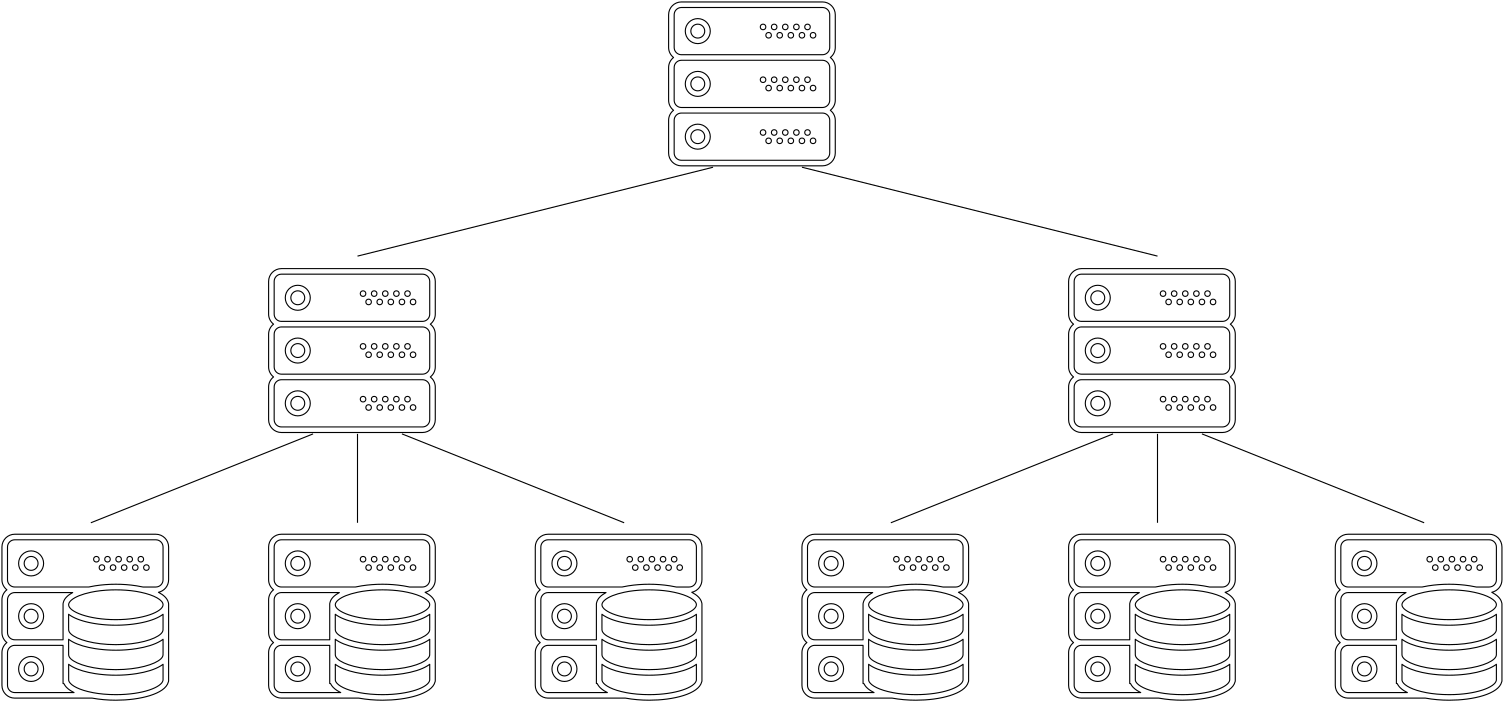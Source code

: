<?xml version="1.0"?>
<!DOCTYPE ipe SYSTEM "ipe.dtd">
<ipe version="70005" creator="Ipe 7.1.4">
<info created="D:20180408190911" modified="D:20180408191736"/>
<ipestyle name="basic">
<symbol name="arrow/arc(spx)">
<path stroke="sym-stroke" fill="sym-stroke" pen="sym-pen">
0 0 m
-1 0.333 l
-1 -0.333 l
h
</path>
</symbol>
<symbol name="arrow/farc(spx)">
<path stroke="sym-stroke" fill="white" pen="sym-pen">
0 0 m
-1 0.333 l
-1 -0.333 l
h
</path>
</symbol>
<symbol name="mark/circle(sx)" transformations="translations">
<path fill="sym-stroke">
0.6 0 0 0.6 0 0 e
0.4 0 0 0.4 0 0 e
</path>
</symbol>
<symbol name="mark/disk(sx)" transformations="translations">
<path fill="sym-stroke">
0.6 0 0 0.6 0 0 e
</path>
</symbol>
<symbol name="mark/fdisk(sfx)" transformations="translations">
<group>
<path fill="sym-fill">
0.5 0 0 0.5 0 0 e
</path>
<path fill="sym-stroke" fillrule="eofill">
0.6 0 0 0.6 0 0 e
0.4 0 0 0.4 0 0 e
</path>
</group>
</symbol>
<symbol name="mark/box(sx)" transformations="translations">
<path fill="sym-stroke" fillrule="eofill">
-0.6 -0.6 m
0.6 -0.6 l
0.6 0.6 l
-0.6 0.6 l
h
-0.4 -0.4 m
0.4 -0.4 l
0.4 0.4 l
-0.4 0.4 l
h
</path>
</symbol>
<symbol name="mark/square(sx)" transformations="translations">
<path fill="sym-stroke">
-0.6 -0.6 m
0.6 -0.6 l
0.6 0.6 l
-0.6 0.6 l
h
</path>
</symbol>
<symbol name="mark/fsquare(sfx)" transformations="translations">
<group>
<path fill="sym-fill">
-0.5 -0.5 m
0.5 -0.5 l
0.5 0.5 l
-0.5 0.5 l
h
</path>
<path fill="sym-stroke" fillrule="eofill">
-0.6 -0.6 m
0.6 -0.6 l
0.6 0.6 l
-0.6 0.6 l
h
-0.4 -0.4 m
0.4 -0.4 l
0.4 0.4 l
-0.4 0.4 l
h
</path>
</group>
</symbol>
<symbol name="mark/cross(sx)" transformations="translations">
<group>
<path fill="sym-stroke">
-0.43 -0.57 m
0.57 0.43 l
0.43 0.57 l
-0.57 -0.43 l
h
</path>
<path fill="sym-stroke">
-0.43 0.57 m
0.57 -0.43 l
0.43 -0.57 l
-0.57 0.43 l
h
</path>
</group>
</symbol>
<symbol name="arrow/fnormal(spx)">
<path stroke="sym-stroke" fill="white" pen="sym-pen">
0 0 m
-1 0.333 l
-1 -0.333 l
h
</path>
</symbol>
<symbol name="arrow/pointed(spx)">
<path stroke="sym-stroke" fill="sym-stroke" pen="sym-pen">
0 0 m
-1 0.333 l
-0.8 0 l
-1 -0.333 l
h
</path>
</symbol>
<symbol name="arrow/fpointed(spx)">
<path stroke="sym-stroke" fill="white" pen="sym-pen">
0 0 m
-1 0.333 l
-0.8 0 l
-1 -0.333 l
h
</path>
</symbol>
<symbol name="arrow/linear(spx)">
<path stroke="sym-stroke" pen="sym-pen">
-1 0.333 m
0 0 l
-1 -0.333 l
</path>
</symbol>
<symbol name="arrow/fdouble(spx)">
<path stroke="sym-stroke" fill="white" pen="sym-pen">
0 0 m
-1 0.333 l
-1 -0.333 l
h
-1 0 m
-2 0.333 l
-2 -0.333 l
h
</path>
</symbol>
<symbol name="arrow/double(spx)">
<path stroke="sym-stroke" fill="sym-stroke" pen="sym-pen">
0 0 m
-1 0.333 l
-1 -0.333 l
h
-1 0 m
-2 0.333 l
-2 -0.333 l
h
</path>
</symbol>
<pen name="heavier" value="0.8"/>
<pen name="fat" value="1.2"/>
<pen name="ultrafat" value="2"/>
<symbolsize name="large" value="5"/>
<symbolsize name="small" value="2"/>
<symbolsize name="tiny" value="1.1"/>
<arrowsize name="large" value="10"/>
<arrowsize name="small" value="5"/>
<arrowsize name="tiny" value="3"/>
<color name="red" value="1 0 0"/>
<color name="green" value="0 1 0"/>
<color name="blue" value="0 0 1"/>
<color name="yellow" value="1 1 0"/>
<color name="orange" value="1 0.647 0"/>
<color name="gold" value="1 0.843 0"/>
<color name="purple" value="0.627 0.125 0.941"/>
<color name="gray" value="0.745"/>
<color name="brown" value="0.647 0.165 0.165"/>
<color name="navy" value="0 0 0.502"/>
<color name="pink" value="1 0.753 0.796"/>
<color name="seagreen" value="0.18 0.545 0.341"/>
<color name="turquoise" value="0.251 0.878 0.816"/>
<color name="violet" value="0.933 0.51 0.933"/>
<color name="darkblue" value="0 0 0.545"/>
<color name="darkcyan" value="0 0.545 0.545"/>
<color name="darkgray" value="0.663"/>
<color name="darkgreen" value="0 0.392 0"/>
<color name="darkmagenta" value="0.545 0 0.545"/>
<color name="darkorange" value="1 0.549 0"/>
<color name="darkred" value="0.545 0 0"/>
<color name="lightblue" value="0.678 0.847 0.902"/>
<color name="lightcyan" value="0.878 1 1"/>
<color name="lightgray" value="0.827"/>
<color name="lightgreen" value="0.565 0.933 0.565"/>
<color name="lightyellow" value="1 1 0.878"/>
<dashstyle name="dashed" value="[4] 0"/>
<dashstyle name="dotted" value="[1 3] 0"/>
<dashstyle name="dash dotted" value="[4 2 1 2] 0"/>
<dashstyle name="dash dot dotted" value="[4 2 1 2 1 2] 0"/>
<textsize name="large" value="\large"/>
<textsize name="Large" value="\Large"/>
<textsize name="LARGE" value="\LARGE"/>
<textsize name="huge" value="\huge"/>
<textsize name="Huge" value="\Huge"/>
<textsize name="small" value="\small"/>
<textsize name="footnote" value="\footnotesize"/>
<textsize name="tiny" value="\tiny"/>
<textstyle name="center" begin="\begin{center}" end="\end{center}"/>
<textstyle name="itemize" begin="\begin{itemize}" end="\end{itemize}"/>
<textstyle name="item" begin="\begin{itemize}\item{}" end="\end{itemize}"/>
<gridsize name="4 pts" value="4"/>
<gridsize name="8 pts (~3 mm)" value="8"/>
<gridsize name="16 pts (~6 mm)" value="16"/>
<gridsize name="32 pts (~12 mm)" value="32"/>
<gridsize name="10 pts (~3.5 mm)" value="10"/>
<gridsize name="20 pts (~7 mm)" value="20"/>
<gridsize name="14 pts (~5 mm)" value="14"/>
<gridsize name="28 pts (~10 mm)" value="28"/>
<gridsize name="56 pts (~20 mm)" value="56"/>
<anglesize name="90 deg" value="90"/>
<anglesize name="60 deg" value="60"/>
<anglesize name="45 deg" value="45"/>
<anglesize name="30 deg" value="30"/>
<anglesize name="22.5 deg" value="22.5"/>
<tiling name="falling" angle="-60" step="4" width="1"/>
<tiling name="rising" angle="30" step="4" width="1"/>
</ipestyle>
<page>
<layer name="alpha"/>
<view layers="alpha" active="alpha"/>
<group layer="alpha" matrix="1 0 0 -1 112 700">
<group>
<path stroke="0">
10.5 6.5 m
8.019 6.5 6 8.519 6 11 c
6 13.481 8.019 15.5 10.5 15.5 c
12.981 15.5 15 13.481 15 11 c
15 8.519 12.981 6.5 10.5 6.5 c
h
10.5 13.5 m
9.122 13.5 8 12.379 8 11 c
8 9.621 9.122 8.5 10.5 8.5 c
11.878 8.5 13 9.621 13 11 c
13 12.379 11.878 13.5 10.5 13.5 c
h
</path>
<path stroke="0">
1 0 0 1 50 9.5 e
</path>
<path stroke="0">
1 0 0 1 46 9.5 e
</path>
<path stroke="0">
1 0 0 1 52 12.5 e
</path>
<path stroke="0">
1 0 0 1 48 12.5 e
</path>
<path stroke="0">
1 0 0 1 42 9.5 e
</path>
<path stroke="0">
1 0 0 1 44 12.5 e
</path>
<path stroke="0">
1 0 0 1 38 9.5 e
</path>
<path stroke="0">
1 0 0 1 40 12.5 e
</path>
<path stroke="0">
1 0 0 1 34 9.5 e
</path>
<path stroke="0">
1 0 0 1 36 12.5 e
</path>
<path stroke="0">
60 16.892 m
60 5.108 l
60 2.567 57.933 0.5 55.392 0.5 c
4.608 0.5 l
2.067 0.5 0 2.567 0 5.108 c
0 16.891 l
0 18.36 0.703 19.655 1.777 20.499 c
0.703 21.344 0 22.64 0 24.108 c
0 35.891 l
0 37.36 0.703 38.655 1.777 39.499 c
0.703 40.344 0 41.64 0 43.108 c
0 54.891 l
0 57.433 2.067 59.5 4.608 59.5 c
55.391 59.5 l
57.932 59.5 59.999 57.433 59.999 54.892 c
59.999 43.108 l
59.999 41.639 59.296 40.344 58.222 39.5 c
59.297 38.656 60 37.36 60 35.892 c
60 24.108 l
60 22.639 59.297 21.344 58.223 20.5 c
59.297 19.656 60 18.36 60 16.892 c
h
58 43.108 m
58 54.891 l
58 56.329 56.83 57.499 55.392 57.499 c
4.608 57.499 l
3.17 57.5 2 56.33 2 54.892 c
2 43.108 l
2 41.67 3.17 40.5 4.608 40.5 c
55.391 40.5 l
56.83 40.5 58 41.67 58 43.108 c
h
58 24.108 m
58 35.891 l
58 37.329 56.83 38.499 55.392 38.499 c
4.608 38.499 l
3.17 38.5 2 37.33 2 35.892 c
2 24.108 l
2 22.67 3.17 21.5 4.608 21.5 c
55.391 21.5 l
56.83 21.5 58 22.67 58 24.108 c
h
4.608 19.5 m
3.17 19.5 2 18.33 2 16.892 c
2 5.108 l
2 3.67 3.17 2.5 4.608 2.5 c
55.391 2.5 l
56.83 2.5 58 3.67 58 5.108 c
58 16.891 l
58 18.329 56.83 19.499 55.392 19.499 c
4.608 19.499 l
h
</path>
<path stroke="0">
10.5 34.5 m
12.981 34.5 15 32.481 15 30 c
15 27.519 12.981 25.5 10.5 25.5 c
8.019 25.5 6 27.519 6 30 c
6 32.481 8.019 34.5 10.5 34.5 c
h
10.5 27.5 m
11.878 27.5 13 28.621 13 30 c
13 31.379 11.878 32.5 10.5 32.5 c
9.122 32.5 8 31.379 8 30 c
8 28.621 9.122 27.5 10.5 27.5 c
h
</path>
<path stroke="0">
1 0 0 1 50 28.5 e
</path>
<path stroke="0">
1 0 0 1 46 28.5 e
</path>
<path stroke="0">
1 0 0 1 52 31.5 e
</path>
<path stroke="0">
1 0 0 1 48 31.5 e
</path>
<path stroke="0">
1 0 0 1 42 28.5 e
</path>
<path stroke="0">
1 0 0 1 44 31.5 e
</path>
<path stroke="0">
1 0 0 1 38 28.5 e
</path>
<path stroke="0">
1 0 0 1 40 31.5 e
</path>
<path stroke="0">
1 0 0 1 34 28.5 e
</path>
<path stroke="0">
1 0 0 1 36 31.5 e
</path>
<path stroke="0">
10.5 53.5 m
12.981 53.5 15 51.481 15 49 c
15 46.519 12.981 44.5 10.5 44.5 c
8.019 44.5 6 46.519 6 49 c
6 51.481 8.019 53.5 10.5 53.5 c
h
10.5 46.5 m
11.878 46.5 13 47.621 13 49 c
13 50.379 11.878 51.5 10.5 51.5 c
9.122 51.5 8 50.379 8 49 c
8 47.621 9.122 46.5 10.5 46.5 c
h
</path>
<path stroke="0">
1 0 0 1 50 47.5 e
</path>
<path stroke="0">
1 0 0 1 46 47.5 e
</path>
<path stroke="0">
1 0 0 1 52 50.5 e
</path>
<path stroke="0">
1 0 0 1 48 50.5 e
</path>
<path stroke="0">
1 0 0 1 42 47.5 e
</path>
<path stroke="0">
1 0 0 1 44 50.5 e
</path>
<path stroke="0">
1 0 0 1 38 47.5 e
</path>
<path stroke="0">
1 0 0 1 40 50.5 e
</path>
<path stroke="0">
1 0 0 1 34 47.5 e
</path>
<path stroke="0">
1 0 0 1 36 50.5 e
</path>
</group>
<group>
</group>
<group>
</group>
<group>
</group>
<group>
</group>
<group>
</group>
<group>
</group>
<group>
</group>
<group>
</group>
<group>
</group>
<group>
</group>
<group>
</group>
<group>
</group>
<group>
</group>
<group>
</group>
<group>
</group>
</group>
<group matrix="1 0 0 -1 400 700">
<group>
<path stroke="0">
10.5 6.5 m
8.019 6.5 6 8.519 6 11 c
6 13.481 8.019 15.5 10.5 15.5 c
12.981 15.5 15 13.481 15 11 c
15 8.519 12.981 6.5 10.5 6.5 c
h
10.5 13.5 m
9.122 13.5 8 12.379 8 11 c
8 9.621 9.122 8.5 10.5 8.5 c
11.878 8.5 13 9.621 13 11 c
13 12.379 11.878 13.5 10.5 13.5 c
h
</path>
<path stroke="0">
1 0 0 1 50 9.5 e
</path>
<path stroke="0">
1 0 0 1 46 9.5 e
</path>
<path stroke="0">
1 0 0 1 52 12.5 e
</path>
<path stroke="0">
1 0 0 1 48 12.5 e
</path>
<path stroke="0">
1 0 0 1 42 9.5 e
</path>
<path stroke="0">
1 0 0 1 44 12.5 e
</path>
<path stroke="0">
1 0 0 1 38 9.5 e
</path>
<path stroke="0">
1 0 0 1 40 12.5 e
</path>
<path stroke="0">
1 0 0 1 34 9.5 e
</path>
<path stroke="0">
1 0 0 1 36 12.5 e
</path>
<path stroke="0">
60 16.892 m
60 5.108 l
60 2.567 57.933 0.5 55.392 0.5 c
4.608 0.5 l
2.067 0.5 0 2.567 0 5.108 c
0 16.891 l
0 18.36 0.703 19.655 1.777 20.499 c
0.703 21.344 0 22.64 0 24.108 c
0 35.891 l
0 37.36 0.703 38.655 1.777 39.499 c
0.703 40.344 0 41.64 0 43.108 c
0 54.891 l
0 57.433 2.067 59.5 4.608 59.5 c
55.391 59.5 l
57.932 59.5 59.999 57.433 59.999 54.892 c
59.999 43.108 l
59.999 41.639 59.296 40.344 58.222 39.5 c
59.297 38.656 60 37.36 60 35.892 c
60 24.108 l
60 22.639 59.297 21.344 58.223 20.5 c
59.297 19.656 60 18.36 60 16.892 c
h
58 43.108 m
58 54.891 l
58 56.329 56.83 57.499 55.392 57.499 c
4.608 57.499 l
3.17 57.5 2 56.33 2 54.892 c
2 43.108 l
2 41.67 3.17 40.5 4.608 40.5 c
55.391 40.5 l
56.83 40.5 58 41.67 58 43.108 c
h
58 24.108 m
58 35.891 l
58 37.329 56.83 38.499 55.392 38.499 c
4.608 38.499 l
3.17 38.5 2 37.33 2 35.892 c
2 24.108 l
2 22.67 3.17 21.5 4.608 21.5 c
55.391 21.5 l
56.83 21.5 58 22.67 58 24.108 c
h
4.608 19.5 m
3.17 19.5 2 18.33 2 16.892 c
2 5.108 l
2 3.67 3.17 2.5 4.608 2.5 c
55.391 2.5 l
56.83 2.5 58 3.67 58 5.108 c
58 16.891 l
58 18.329 56.83 19.499 55.392 19.499 c
4.608 19.499 l
h
</path>
<path stroke="0">
10.5 34.5 m
12.981 34.5 15 32.481 15 30 c
15 27.519 12.981 25.5 10.5 25.5 c
8.019 25.5 6 27.519 6 30 c
6 32.481 8.019 34.5 10.5 34.5 c
h
10.5 27.5 m
11.878 27.5 13 28.621 13 30 c
13 31.379 11.878 32.5 10.5 32.5 c
9.122 32.5 8 31.379 8 30 c
8 28.621 9.122 27.5 10.5 27.5 c
h
</path>
<path stroke="0">
1 0 0 1 50 28.5 e
</path>
<path stroke="0">
1 0 0 1 46 28.5 e
</path>
<path stroke="0">
1 0 0 1 52 31.5 e
</path>
<path stroke="0">
1 0 0 1 48 31.5 e
</path>
<path stroke="0">
1 0 0 1 42 28.5 e
</path>
<path stroke="0">
1 0 0 1 44 31.5 e
</path>
<path stroke="0">
1 0 0 1 38 28.5 e
</path>
<path stroke="0">
1 0 0 1 40 31.5 e
</path>
<path stroke="0">
1 0 0 1 34 28.5 e
</path>
<path stroke="0">
1 0 0 1 36 31.5 e
</path>
<path stroke="0">
10.5 53.5 m
12.981 53.5 15 51.481 15 49 c
15 46.519 12.981 44.5 10.5 44.5 c
8.019 44.5 6 46.519 6 49 c
6 51.481 8.019 53.5 10.5 53.5 c
h
10.5 46.5 m
11.878 46.5 13 47.621 13 49 c
13 50.379 11.878 51.5 10.5 51.5 c
9.122 51.5 8 50.379 8 49 c
8 47.621 9.122 46.5 10.5 46.5 c
h
</path>
<path stroke="0">
1 0 0 1 50 47.5 e
</path>
<path stroke="0">
1 0 0 1 46 47.5 e
</path>
<path stroke="0">
1 0 0 1 52 50.5 e
</path>
<path stroke="0">
1 0 0 1 48 50.5 e
</path>
<path stroke="0">
1 0 0 1 42 47.5 e
</path>
<path stroke="0">
1 0 0 1 44 50.5 e
</path>
<path stroke="0">
1 0 0 1 38 47.5 e
</path>
<path stroke="0">
1 0 0 1 40 50.5 e
</path>
<path stroke="0">
1 0 0 1 34 47.5 e
</path>
<path stroke="0">
1 0 0 1 36 50.5 e
</path>
</group>
<group>
</group>
<group>
</group>
<group>
</group>
<group>
</group>
<group>
</group>
<group>
</group>
<group>
</group>
<group>
</group>
<group>
</group>
<group>
</group>
<group>
</group>
<group>
</group>
<group>
</group>
<group>
</group>
<group>
</group>
</group>
<group matrix="1 0 0 -1 256 796">
<group>
<path stroke="0">
10.5 6.5 m
8.019 6.5 6 8.519 6 11 c
6 13.481 8.019 15.5 10.5 15.5 c
12.981 15.5 15 13.481 15 11 c
15 8.519 12.981 6.5 10.5 6.5 c
h
10.5 13.5 m
9.122 13.5 8 12.379 8 11 c
8 9.621 9.122 8.5 10.5 8.5 c
11.878 8.5 13 9.621 13 11 c
13 12.379 11.878 13.5 10.5 13.5 c
h
</path>
<path stroke="0">
1 0 0 1 50 9.5 e
</path>
<path stroke="0">
1 0 0 1 46 9.5 e
</path>
<path stroke="0">
1 0 0 1 52 12.5 e
</path>
<path stroke="0">
1 0 0 1 48 12.5 e
</path>
<path stroke="0">
1 0 0 1 42 9.5 e
</path>
<path stroke="0">
1 0 0 1 44 12.5 e
</path>
<path stroke="0">
1 0 0 1 38 9.5 e
</path>
<path stroke="0">
1 0 0 1 40 12.5 e
</path>
<path stroke="0">
1 0 0 1 34 9.5 e
</path>
<path stroke="0">
1 0 0 1 36 12.5 e
</path>
<path stroke="0">
60 16.892 m
60 5.108 l
60 2.567 57.933 0.5 55.392 0.5 c
4.608 0.5 l
2.067 0.5 0 2.567 0 5.108 c
0 16.891 l
0 18.36 0.703 19.655 1.777 20.499 c
0.703 21.344 0 22.64 0 24.108 c
0 35.891 l
0 37.36 0.703 38.655 1.777 39.499 c
0.703 40.344 0 41.64 0 43.108 c
0 54.891 l
0 57.433 2.067 59.5 4.608 59.5 c
55.391 59.5 l
57.932 59.5 59.999 57.433 59.999 54.892 c
59.999 43.108 l
59.999 41.639 59.296 40.344 58.222 39.5 c
59.297 38.656 60 37.36 60 35.892 c
60 24.108 l
60 22.639 59.297 21.344 58.223 20.5 c
59.297 19.656 60 18.36 60 16.892 c
h
58 43.108 m
58 54.891 l
58 56.329 56.83 57.499 55.392 57.499 c
4.608 57.499 l
3.17 57.5 2 56.33 2 54.892 c
2 43.108 l
2 41.67 3.17 40.5 4.608 40.5 c
55.391 40.5 l
56.83 40.5 58 41.67 58 43.108 c
h
58 24.108 m
58 35.891 l
58 37.329 56.83 38.499 55.392 38.499 c
4.608 38.499 l
3.17 38.5 2 37.33 2 35.892 c
2 24.108 l
2 22.67 3.17 21.5 4.608 21.5 c
55.391 21.5 l
56.83 21.5 58 22.67 58 24.108 c
h
4.608 19.5 m
3.17 19.5 2 18.33 2 16.892 c
2 5.108 l
2 3.67 3.17 2.5 4.608 2.5 c
55.391 2.5 l
56.83 2.5 58 3.67 58 5.108 c
58 16.891 l
58 18.329 56.83 19.499 55.392 19.499 c
4.608 19.499 l
h
</path>
<path stroke="0">
10.5 34.5 m
12.981 34.5 15 32.481 15 30 c
15 27.519 12.981 25.5 10.5 25.5 c
8.019 25.5 6 27.519 6 30 c
6 32.481 8.019 34.5 10.5 34.5 c
h
10.5 27.5 m
11.878 27.5 13 28.621 13 30 c
13 31.379 11.878 32.5 10.5 32.5 c
9.122 32.5 8 31.379 8 30 c
8 28.621 9.122 27.5 10.5 27.5 c
h
</path>
<path stroke="0">
1 0 0 1 50 28.5 e
</path>
<path stroke="0">
1 0 0 1 46 28.5 e
</path>
<path stroke="0">
1 0 0 1 52 31.5 e
</path>
<path stroke="0">
1 0 0 1 48 31.5 e
</path>
<path stroke="0">
1 0 0 1 42 28.5 e
</path>
<path stroke="0">
1 0 0 1 44 31.5 e
</path>
<path stroke="0">
1 0 0 1 38 28.5 e
</path>
<path stroke="0">
1 0 0 1 40 31.5 e
</path>
<path stroke="0">
1 0 0 1 34 28.5 e
</path>
<path stroke="0">
1 0 0 1 36 31.5 e
</path>
<path stroke="0">
10.5 53.5 m
12.981 53.5 15 51.481 15 49 c
15 46.519 12.981 44.5 10.5 44.5 c
8.019 44.5 6 46.519 6 49 c
6 51.481 8.019 53.5 10.5 53.5 c
h
10.5 46.5 m
11.878 46.5 13 47.621 13 49 c
13 50.379 11.878 51.5 10.5 51.5 c
9.122 51.5 8 50.379 8 49 c
8 47.621 9.122 46.5 10.5 46.5 c
h
</path>
<path stroke="0">
1 0 0 1 50 47.5 e
</path>
<path stroke="0">
1 0 0 1 46 47.5 e
</path>
<path stroke="0">
1 0 0 1 52 50.5 e
</path>
<path stroke="0">
1 0 0 1 48 50.5 e
</path>
<path stroke="0">
1 0 0 1 42 47.5 e
</path>
<path stroke="0">
1 0 0 1 44 50.5 e
</path>
<path stroke="0">
1 0 0 1 38 47.5 e
</path>
<path stroke="0">
1 0 0 1 40 50.5 e
</path>
<path stroke="0">
1 0 0 1 34 47.5 e
</path>
<path stroke="0">
1 0 0 1 36 50.5 e
</path>
</group>
<group>
</group>
<group>
</group>
<group>
</group>
<group>
</group>
<group>
</group>
<group>
</group>
<group>
</group>
<group>
</group>
<group>
</group>
<group>
</group>
<group>
</group>
<group>
</group>
<group>
</group>
<group>
</group>
<group>
</group>
</group>
<path stroke="black">
272 736 m
144 704 l
</path>
<path stroke="black">
304 736 m
432 704 l
</path>
<group matrix="1 0 0 -1 16 604">
<group>
<path stroke="0">
10.5 6.125 m
8.019 6.125 6 8.144 6 10.625 c
6 13.106 8.019 15.125 10.5 15.125 c
12.981 15.125 15 13.106 15 10.625 c
15 8.144 12.981 6.125 10.5 6.125 c
h
10.5 13.125 m
9.122 13.125 8 12.004 8 10.625 c
8 9.246 9.122 8.125 10.5 8.125 c
11.878 8.125 13 9.246 13 10.625 c
13 12.004 11.878 13.125 10.5 13.125 c
h
</path>
<path stroke="0">
1 0 0 1 50 9.125 e
</path>
<path stroke="0">
1 0 0 1 46 9.125 e
</path>
<path stroke="0">
1 0 0 1 52 12.125 e
</path>
<path stroke="0">
1 0 0 1 48 12.125 e
</path>
<path stroke="0">
1 0 0 1 42 9.125 e
</path>
<path stroke="0">
1 0 0 1 44 12.125 e
</path>
<path stroke="0">
1 0 0 1 38 9.125 e
</path>
<path stroke="0">
1 0 0 1 40 12.125 e
</path>
<path stroke="0">
1 0 0 1 34 9.125 e
</path>
<path stroke="0">
1 0 0 1 36 12.125 e
</path>
<path stroke="0">
10.5 25.125 m
8.019 25.125 6 27.144 6 29.625 c
6 32.106 8.019 34.125 10.5 34.125 c
12.981 34.125 15 32.106 15 29.625 c
15 27.144 12.981 25.125 10.5 25.125 c
h
10.5 32.125 m
9.122 32.125 8 31.004 8 29.625 c
8 28.246 9.122 27.125 10.5 27.125 c
11.878 27.125 13 28.246 13 29.625 c
13 31.004 11.878 32.125 10.5 32.125 c
h
</path>
<path stroke="0">
10.5 44.125 m
8.019 44.125 6 46.144 6 48.625 c
6 51.106 8.019 53.125 10.5 53.125 c
12.981 53.125 15 51.106 15 48.625 c
15 46.144 12.981 44.125 10.5 44.125 c
h
10.5 51.125 m
9.122 51.125 8 50.004 8 48.625 c
8 47.246 9.122 46.125 10.5 46.125 c
11.878 46.125 13 47.246 13 48.625 c
13 50.004 11.878 51.125 10.5 51.125 c
h
</path>
<path stroke="0">
60 16.517 m
60 4.733 l
60 2.192 57.933 0.125 55.392 0.125 c
4.608 0.125 l
2.067 0.125 0 2.192 0 4.733 c
0 16.516 l
0 17.985 0.703 19.28 1.777 20.124 c
0.703 20.969 0 22.265 0 23.733 c
0 35.516 l
0 36.985 0.703 38.28 1.777 39.124 c
0.703 39.969 0 41.265 0 42.733 c
0 54.516 l
0 57.057 2.067 59.124 4.608 59.124 c
32.483 59.124 l
35.165 59.618 38.105 59.874 41 59.874 c
49.672 59.874 58.816 57.625 59.895 53.321 c
59.962 53.188 60 53.036 60 52.875 c
60 43.875 l
60 43.5 l
60 43.125 l
60 34.875 l
60 34.5 l
60 34.125 l
60 25.5 l
60 25.125 l
60 24.975 59.963 24.836 59.904 24.709 c
59.557 23.245 58.256 22.012 56.342 21.024 c
58.428 20.585 60 18.732 60 16.517 c
h
2 35.517 m
2 23.733 l
2 22.295 3.17 21.125 4.608 21.125 c
25.468 21.125 l
23.659 22.096 22.431 23.294 22.096 24.709 c
22.037 24.837 22 24.975 22 25.125 c
22 25.5 l
22 34.125 l
22 34.5 l
22 34.875 l
22 38.125 l
4.608 38.125 l
3.17 38.125 2 36.955 2 35.517 c
h
24.626 29.38 m
24.671 29.409 24.719 29.438 24.765 29.467 c
24.941 29.577 25.124 29.685 25.315 29.791 c
25.37 29.821 25.423 29.852 25.478 29.881 c
25.711 30.006 25.953 30.128 26.205 30.245 c
26.245 30.264 26.288 30.282 26.328 30.3 c
26.549 30.401 26.776 30.498 27.01 30.593 c
27.079 30.621 27.147 30.649 27.216 30.676 c
27.492 30.784 27.773 30.89 28.064 30.99 c
28.08 30.995 28.096 31 28.112 31.006 c
28.39 31.101 28.676 31.192 28.967 31.28 c
29.045 31.304 29.124 31.327 29.203 31.35 c
29.491 31.434 29.783 31.516 30.082 31.594 c
30.106 31.6 30.129 31.607 30.153 31.613 c
30.475 31.696 30.804 31.773 31.138 31.848 c
31.222 31.867 31.307 31.885 31.391 31.903 c
31.677 31.965 31.966 32.024 32.258 32.08 c
32.316 32.091 32.374 32.103 32.432 32.114 c
32.775 32.178 33.122 32.237 33.473 32.293 c
33.556 32.306 33.641 32.319 33.724 32.332 c
34.015 32.377 34.308 32.419 34.604 32.458 c
34.685 32.469 34.765 32.48 34.847 32.49 c
35.205 32.535 35.565 32.577 35.928 32.615 c
36.001 32.623 36.075 32.629 36.148 32.636 c
36.453 32.666 36.76 32.693 37.067 32.718 c
37.16 32.725 37.252 32.733 37.345 32.74 c
37.712 32.767 38.081 32.791 38.45 32.81 c
38.502 32.813 38.555 32.814 38.608 32.817 c
38.933 32.833 39.259 32.845 39.585 32.854 c
39.683 32.857 39.781 32.86 39.88 32.862 c
40.253 32.87 40.626 32.876 40.998 32.876 c
41.37 32.876 41.743 32.87 42.116 32.862 c
42.214 32.86 42.312 32.857 42.411 32.854 c
42.737 32.845 43.062 32.833 43.388 32.817 c
43.441 32.814 43.493 32.813 43.546 32.81 c
43.915 32.791 44.284 32.767 44.651 32.74 c
44.744 32.733 44.836 32.726 44.929 32.718 c
45.237 32.694 45.543 32.666 45.848 32.636 c
45.921 32.629 45.995 32.622 46.068 32.615 c
46.431 32.577 46.791 32.536 47.149 32.49 c
47.23 32.48 47.311 32.469 47.392 32.458 c
47.687 32.419 47.981 32.377 48.272 32.332 c
48.356 32.319 48.44 32.307 48.523 32.293 c
48.874 32.237 49.221 32.178 49.564 32.114 c
49.623 32.103 49.68 32.091 49.738 32.08 c
50.031 32.024 50.32 31.965 50.605 31.903 c
50.69 31.884 50.774 31.866 50.858 31.848 c
51.191 31.773 51.521 31.696 51.843 31.613 c
51.867 31.607 51.89 31.6 51.914 31.594 c
52.213 31.517 52.505 31.435 52.793 31.35 c
52.872 31.327 52.951 31.304 53.029 31.28 c
53.32 31.192 53.606 31.101 53.884 31.006 c
53.9 31.001 53.916 30.996 53.932 30.99 c
54.223 30.889 54.505 30.784 54.78 30.676 c
54.85 30.649 54.918 30.621 54.986 30.593 c
55.22 30.498 55.447 30.401 55.668 30.3 c
55.709 30.281 55.751 30.264 55.791 30.245 c
56.043 30.128 56.284 30.006 56.518 29.881 c
56.574 29.851 56.627 29.821 56.681 29.791 c
56.871 29.686 57.054 29.578 57.231 29.467 c
57.277 29.438 57.325 29.41 57.37 29.38 c
57.577 29.246 57.773 29.108 57.959 28.966 c
57.971 28.957 57.985 28.949 57.997 28.94 c
57.997 33.928 l
57.973 34.044 57.957 34.162 57.976 34.281 c
57.99 34.354 58 34.426 58 34.5 c
58 34.61 57.969 34.722 57.942 34.833 c
57.921 34.919 57.894 35.006 57.858 35.092 c
57.826 35.167 57.786 35.243 57.742 35.318 c
57.699 35.393 57.652 35.469 57.598 35.544 c
57.521 35.648 57.434 35.752 57.335 35.856 c
57.298 35.896 57.261 35.936 57.221 35.976 c
55.104 38.024 48.857 39.874 41.001 39.874 c
33.15 39.874 26.906 38.026 24.785 35.979 c
24.741 35.935 24.701 35.892 24.661 35.848 c
24.567 35.748 24.482 35.648 24.408 35.548 c
24.351 35.469 24.301 35.39 24.256 35.31 c
24.215 35.239 24.177 35.168 24.146 35.096 c
24.107 35.005 24.08 34.915 24.058 34.825 c
24.031 34.717 24 34.608 24 34.5 c
24 34.429 24.009 34.358 24.021 34.288 c
24.042 34.158 24.029 34.028 24 33.903 c
24 28.939 l
24.012 28.948 24.026 28.956 24.038 28.965 c
24.223 29.107 24.419 29.245 24.626 29.38 c
h
57.857 44.092 m
57.825 44.167 57.785 44.243 57.741 44.318 c
57.698 44.393 57.651 44.469 57.597 44.544 c
57.52 44.648 57.433 44.752 57.334 44.856 c
57.297 44.896 57.26 44.936 57.22 44.976 c
55.103 47.024 48.856 48.874 41 48.874 c
33.149 48.874 26.905 47.026 24.784 44.979 c
24.74 44.935 24.7 44.892 24.66 44.848 c
24.566 44.748 24.481 44.648 24.407 44.548 c
24.35 44.469 24.3 44.39 24.255 44.31 c
24.214 44.239 24.176 44.168 24.145 44.096 c
24.106 44.005 24.079 43.915 24.057 43.825 c
24.034 43.731 24.01 43.636 24.007 43.542 c
24.007 43.422 l
24.011 43.377 24.013 43.332 24.02 43.287 c
24.034 43.201 24.015 43.117 24.006 43.032 c
24 38.125 l
24 37.939 l
24.04 37.97 24.087 37.999 24.129 38.029 c
24.255 38.123 24.387 38.215 24.522 38.306 c
24.632 38.379 24.746 38.451 24.862 38.523 c
25.041 38.633 25.221 38.742 25.413 38.847 c
25.415 38.848 25.417 38.849 25.418 38.85 c
27.504 39.987 30.372 40.808 33.543 41.305 c
33.567 41.309 33.591 41.312 33.615 41.316 c
34.638 41.475 35.688 41.599 36.756 41.69 c
36.983 41.709 37.209 41.729 37.438 41.745 c
37.661 41.761 37.884 41.775 38.108 41.787 c
38.41 41.804 38.712 41.819 39.014 41.831 c
39.19 41.838 39.366 41.846 39.543 41.851 c
40.03 41.865 40.516 41.875 41.001 41.875 c
41.485 41.875 41.971 41.866 42.456 41.852 c
42.634 41.847 42.811 41.839 42.989 41.832 c
43.289 41.82 43.588 41.806 43.887 41.789 c
44.113 41.776 44.338 41.762 44.563 41.746 c
44.788 41.73 45.01 41.711 45.234 41.692 c
46.312 41.601 47.372 41.475 48.404 41.315 c
48.419 41.313 48.435 41.31 48.45 41.308 c
51.915 40.766 55.014 39.835 57.131 38.529 c
57.246 38.458 57.36 38.387 57.469 38.314 c
57.604 38.224 57.736 38.132 57.861 38.038 c
57.906 38.005 57.957 37.974 58.001 37.94 c
58.001 42.928 l
57.977 43.044 57.961 43.162 57.98 43.281 c
57.99 43.354 58 43.426 58 43.5 c
58 43.61 57.969 43.722 57.942 43.833 c
57.92 43.919 57.894 44.006 57.857 44.092 c
h
4.608 57.125 m
3.17 57.125 2 55.955 2 54.517 c
2 42.733 l
2 41.295 3.17 40.125 4.608 40.125 c
22 40.125 l
22 43.125 l
22 43.5 l
22 43.875 l
22 52.875 l
22 53.875 l
22.296 53.875 l
22.312 53.912 22.335 53.948 22.353 53.985 c
22.388 54.06 22.427 54.133 22.467 54.207 c
22.549 54.355 22.642 54.501 22.745 54.645 c
22.847 54.79 22.962 54.93 23.084 55.069 c
23.146 55.139 23.208 55.208 23.275 55.277 c
23.658 55.672 24.118 56.042 24.649 56.388 c
24.667 56.4 24.686 56.412 24.705 56.424 c
25.089 56.671 25.504 56.905 25.953 57.126 c
4.608 57.126 l
h
58 52.619 m
57.992 52.65 57.985 52.682 57.98 52.713 c
57.571 55.206 50.65 57.875 41 57.875 c
37.921 57.875 35.125 57.602 32.724 57.151 c
32.725 57.143 l
27.752 56.202 25 54.613 24.23 53.273 c
24.229 53.272 24.228 53.271 24.228 53.269 c
24.193 53.207 24.168 53.146 24.141 53.086 c
24.089 52.961 24.04 52.837 24.02 52.713 c
24.012 46.948 l
24.048 46.976 24.091 47.002 24.128 47.03 c
24.254 47.124 24.386 47.216 24.521 47.307 c
24.631 47.38 24.745 47.452 24.861 47.524 c
25.04 47.634 25.22 47.743 25.412 47.848 c
25.414 47.849 25.416 47.85 25.417 47.851 c
27.503 48.988 30.371 49.809 33.542 50.306 c
33.566 50.31 33.59 50.313 33.614 50.317 c
34.637 50.476 35.687 50.6 36.755 50.691 c
36.982 50.71 37.208 50.73 37.437 50.746 c
37.66 50.762 37.883 50.776 38.107 50.788 c
38.409 50.805 38.711 50.82 39.013 50.832 c
39.189 50.839 39.365 50.847 39.542 50.852 c
40.029 50.866 40.515 50.876 41 50.876 c
41.484 50.876 41.97 50.867 42.455 50.853 c
42.633 50.848 42.81 50.84 42.988 50.833 c
43.288 50.821 43.587 50.807 43.886 50.79 c
44.112 50.777 44.337 50.763 44.562 50.747 c
44.787 50.731 45.009 50.712 45.233 50.693 c
46.311 50.602 47.371 50.476 48.403 50.316 c
48.418 50.314 48.434 50.311 48.449 50.309 c
51.914 49.767 55.013 48.836 57.13 47.53 c
57.245 47.459 57.359 47.388 57.468 47.315 c
57.603 47.225 57.735 47.133 57.86 47.039 c
57.905 47.006 57.956 46.975 58 46.941 c
58 52.619 l
h
58 25.5 m
58 28.037 50.729 30.875 41 30.875 c
31.27 30.875 24 28.037 24 25.5 c
24 25.372 24.031 25.242 24.068 25.112 c
24.108 24.983 24.162 24.851 24.242 24.715 c
24.245 24.709 24.248 24.703 24.251 24.697 c
24.584 24.141 25.255 23.543 26.288 22.966 c
26.332 22.942 26.377 22.918 26.422 22.894 c
26.599 22.798 26.786 22.703 26.983 22.609 c
27.212 22.502 27.447 22.395 27.699 22.292 c
27.748 22.271 27.799 22.251 27.85 22.231 c
29.012 21.768 30.412 21.357 31.988 21.021 c
32.481 20.917 32.983 20.819 33.499 20.733 c
33.636 20.71 33.77 20.686 33.909 20.664 c
38.386 19.974 43.609 19.974 48.086 20.664 c
48.227 20.686 48.363 20.711 48.502 20.734 c
49.015 20.819 49.514 20.916 50.003 21.02 c
54.878 22.058 58 23.841 58 25.5 c
h
58 16.517 m
58 17.955 56.83 19.125 55.392 19.125 c
50.762 19.125 l
50.704 19.112 50.64 19.104 50.582 19.091 c
49.926 18.949 49.251 18.822 48.561 18.712 c
48.494 18.702 48.427 18.691 48.36 18.681 c
45.999 18.314 43.479 18.125 41 18.125 c
38.521 18.125 36.003 18.314 33.642 18.681 c
33.573 18.691 33.505 18.702 33.436 18.712 c
32.748 18.822 32.075 18.949 31.421 19.09 c
31.362 19.103 31.296 19.111 31.237 19.124 c
4.608 19.124 l
3.17 19.125 2 17.955 2 16.517 c
2 4.733 l
2 3.295 3.17 2.125 4.608 2.125 c
55.391 2.125 l
56.83 2.125 58 3.295 58 4.733 c
58 16.517 l
h
</path>
</group>
<group>
</group>
<group>
</group>
<group>
</group>
<group>
</group>
<group>
</group>
<group>
</group>
<group>
</group>
<group>
</group>
<group>
</group>
<group>
</group>
<group>
</group>
<group>
</group>
<group>
</group>
<group>
</group>
<group>
</group>
</group>
<group matrix="1 0 0 -1 112 604">
<group>
<path stroke="0">
10.5 6.125 m
8.019 6.125 6 8.144 6 10.625 c
6 13.106 8.019 15.125 10.5 15.125 c
12.981 15.125 15 13.106 15 10.625 c
15 8.144 12.981 6.125 10.5 6.125 c
h
10.5 13.125 m
9.122 13.125 8 12.004 8 10.625 c
8 9.246 9.122 8.125 10.5 8.125 c
11.878 8.125 13 9.246 13 10.625 c
13 12.004 11.878 13.125 10.5 13.125 c
h
</path>
<path stroke="0">
1 0 0 1 50 9.125 e
</path>
<path stroke="0">
1 0 0 1 46 9.125 e
</path>
<path stroke="0">
1 0 0 1 52 12.125 e
</path>
<path stroke="0">
1 0 0 1 48 12.125 e
</path>
<path stroke="0">
1 0 0 1 42 9.125 e
</path>
<path stroke="0">
1 0 0 1 44 12.125 e
</path>
<path stroke="0">
1 0 0 1 38 9.125 e
</path>
<path stroke="0">
1 0 0 1 40 12.125 e
</path>
<path stroke="0">
1 0 0 1 34 9.125 e
</path>
<path stroke="0">
1 0 0 1 36 12.125 e
</path>
<path stroke="0">
10.5 25.125 m
8.019 25.125 6 27.144 6 29.625 c
6 32.106 8.019 34.125 10.5 34.125 c
12.981 34.125 15 32.106 15 29.625 c
15 27.144 12.981 25.125 10.5 25.125 c
h
10.5 32.125 m
9.122 32.125 8 31.004 8 29.625 c
8 28.246 9.122 27.125 10.5 27.125 c
11.878 27.125 13 28.246 13 29.625 c
13 31.004 11.878 32.125 10.5 32.125 c
h
</path>
<path stroke="0">
10.5 44.125 m
8.019 44.125 6 46.144 6 48.625 c
6 51.106 8.019 53.125 10.5 53.125 c
12.981 53.125 15 51.106 15 48.625 c
15 46.144 12.981 44.125 10.5 44.125 c
h
10.5 51.125 m
9.122 51.125 8 50.004 8 48.625 c
8 47.246 9.122 46.125 10.5 46.125 c
11.878 46.125 13 47.246 13 48.625 c
13 50.004 11.878 51.125 10.5 51.125 c
h
</path>
<path stroke="0">
60 16.517 m
60 4.733 l
60 2.192 57.933 0.125 55.392 0.125 c
4.608 0.125 l
2.067 0.125 0 2.192 0 4.733 c
0 16.516 l
0 17.985 0.703 19.28 1.777 20.124 c
0.703 20.969 0 22.265 0 23.733 c
0 35.516 l
0 36.985 0.703 38.28 1.777 39.124 c
0.703 39.969 0 41.265 0 42.733 c
0 54.516 l
0 57.057 2.067 59.124 4.608 59.124 c
32.483 59.124 l
35.165 59.618 38.105 59.874 41 59.874 c
49.672 59.874 58.816 57.625 59.895 53.321 c
59.962 53.188 60 53.036 60 52.875 c
60 43.875 l
60 43.5 l
60 43.125 l
60 34.875 l
60 34.5 l
60 34.125 l
60 25.5 l
60 25.125 l
60 24.975 59.963 24.836 59.904 24.709 c
59.557 23.245 58.256 22.012 56.342 21.024 c
58.428 20.585 60 18.732 60 16.517 c
h
2 35.517 m
2 23.733 l
2 22.295 3.17 21.125 4.608 21.125 c
25.468 21.125 l
23.659 22.096 22.431 23.294 22.096 24.709 c
22.037 24.837 22 24.975 22 25.125 c
22 25.5 l
22 34.125 l
22 34.5 l
22 34.875 l
22 38.125 l
4.608 38.125 l
3.17 38.125 2 36.955 2 35.517 c
h
24.626 29.38 m
24.671 29.409 24.719 29.438 24.765 29.467 c
24.941 29.577 25.124 29.685 25.315 29.791 c
25.37 29.821 25.423 29.852 25.478 29.881 c
25.711 30.006 25.953 30.128 26.205 30.245 c
26.245 30.264 26.288 30.282 26.328 30.3 c
26.549 30.401 26.776 30.498 27.01 30.593 c
27.079 30.621 27.147 30.649 27.216 30.676 c
27.492 30.784 27.773 30.89 28.064 30.99 c
28.08 30.995 28.096 31 28.112 31.006 c
28.39 31.101 28.676 31.192 28.967 31.28 c
29.045 31.304 29.124 31.327 29.203 31.35 c
29.491 31.434 29.783 31.516 30.082 31.594 c
30.106 31.6 30.129 31.607 30.153 31.613 c
30.475 31.696 30.804 31.773 31.138 31.848 c
31.222 31.867 31.307 31.885 31.391 31.903 c
31.677 31.965 31.966 32.024 32.258 32.08 c
32.316 32.091 32.374 32.103 32.432 32.114 c
32.775 32.178 33.122 32.237 33.473 32.293 c
33.556 32.306 33.641 32.319 33.724 32.332 c
34.015 32.377 34.308 32.419 34.604 32.458 c
34.685 32.469 34.765 32.48 34.847 32.49 c
35.205 32.535 35.565 32.577 35.928 32.615 c
36.001 32.623 36.075 32.629 36.148 32.636 c
36.453 32.666 36.76 32.693 37.067 32.718 c
37.16 32.725 37.252 32.733 37.345 32.74 c
37.712 32.767 38.081 32.791 38.45 32.81 c
38.502 32.813 38.555 32.814 38.608 32.817 c
38.933 32.833 39.259 32.845 39.585 32.854 c
39.683 32.857 39.781 32.86 39.88 32.862 c
40.253 32.87 40.626 32.876 40.998 32.876 c
41.37 32.876 41.743 32.87 42.116 32.862 c
42.214 32.86 42.312 32.857 42.411 32.854 c
42.737 32.845 43.062 32.833 43.388 32.817 c
43.441 32.814 43.493 32.813 43.546 32.81 c
43.915 32.791 44.284 32.767 44.651 32.74 c
44.744 32.733 44.836 32.726 44.929 32.718 c
45.237 32.694 45.543 32.666 45.848 32.636 c
45.921 32.629 45.995 32.622 46.068 32.615 c
46.431 32.577 46.791 32.536 47.149 32.49 c
47.23 32.48 47.311 32.469 47.392 32.458 c
47.687 32.419 47.981 32.377 48.272 32.332 c
48.356 32.319 48.44 32.307 48.523 32.293 c
48.874 32.237 49.221 32.178 49.564 32.114 c
49.623 32.103 49.68 32.091 49.738 32.08 c
50.031 32.024 50.32 31.965 50.605 31.903 c
50.69 31.884 50.774 31.866 50.858 31.848 c
51.191 31.773 51.521 31.696 51.843 31.613 c
51.867 31.607 51.89 31.6 51.914 31.594 c
52.213 31.517 52.505 31.435 52.793 31.35 c
52.872 31.327 52.951 31.304 53.029 31.28 c
53.32 31.192 53.606 31.101 53.884 31.006 c
53.9 31.001 53.916 30.996 53.932 30.99 c
54.223 30.889 54.505 30.784 54.78 30.676 c
54.85 30.649 54.918 30.621 54.986 30.593 c
55.22 30.498 55.447 30.401 55.668 30.3 c
55.709 30.281 55.751 30.264 55.791 30.245 c
56.043 30.128 56.284 30.006 56.518 29.881 c
56.574 29.851 56.627 29.821 56.681 29.791 c
56.871 29.686 57.054 29.578 57.231 29.467 c
57.277 29.438 57.325 29.41 57.37 29.38 c
57.577 29.246 57.773 29.108 57.959 28.966 c
57.971 28.957 57.985 28.949 57.997 28.94 c
57.997 33.928 l
57.973 34.044 57.957 34.162 57.976 34.281 c
57.99 34.354 58 34.426 58 34.5 c
58 34.61 57.969 34.722 57.942 34.833 c
57.921 34.919 57.894 35.006 57.858 35.092 c
57.826 35.167 57.786 35.243 57.742 35.318 c
57.699 35.393 57.652 35.469 57.598 35.544 c
57.521 35.648 57.434 35.752 57.335 35.856 c
57.298 35.896 57.261 35.936 57.221 35.976 c
55.104 38.024 48.857 39.874 41.001 39.874 c
33.15 39.874 26.906 38.026 24.785 35.979 c
24.741 35.935 24.701 35.892 24.661 35.848 c
24.567 35.748 24.482 35.648 24.408 35.548 c
24.351 35.469 24.301 35.39 24.256 35.31 c
24.215 35.239 24.177 35.168 24.146 35.096 c
24.107 35.005 24.08 34.915 24.058 34.825 c
24.031 34.717 24 34.608 24 34.5 c
24 34.429 24.009 34.358 24.021 34.288 c
24.042 34.158 24.029 34.028 24 33.903 c
24 28.939 l
24.012 28.948 24.026 28.956 24.038 28.965 c
24.223 29.107 24.419 29.245 24.626 29.38 c
h
57.857 44.092 m
57.825 44.167 57.785 44.243 57.741 44.318 c
57.698 44.393 57.651 44.469 57.597 44.544 c
57.52 44.648 57.433 44.752 57.334 44.856 c
57.297 44.896 57.26 44.936 57.22 44.976 c
55.103 47.024 48.856 48.874 41 48.874 c
33.149 48.874 26.905 47.026 24.784 44.979 c
24.74 44.935 24.7 44.892 24.66 44.848 c
24.566 44.748 24.481 44.648 24.407 44.548 c
24.35 44.469 24.3 44.39 24.255 44.31 c
24.214 44.239 24.176 44.168 24.145 44.096 c
24.106 44.005 24.079 43.915 24.057 43.825 c
24.034 43.731 24.01 43.636 24.007 43.542 c
24.007 43.422 l
24.011 43.377 24.013 43.332 24.02 43.287 c
24.034 43.201 24.015 43.117 24.006 43.032 c
24 38.125 l
24 37.939 l
24.04 37.97 24.087 37.999 24.129 38.029 c
24.255 38.123 24.387 38.215 24.522 38.306 c
24.632 38.379 24.746 38.451 24.862 38.523 c
25.041 38.633 25.221 38.742 25.413 38.847 c
25.415 38.848 25.417 38.849 25.418 38.85 c
27.504 39.987 30.372 40.808 33.543 41.305 c
33.567 41.309 33.591 41.312 33.615 41.316 c
34.638 41.475 35.688 41.599 36.756 41.69 c
36.983 41.709 37.209 41.729 37.438 41.745 c
37.661 41.761 37.884 41.775 38.108 41.787 c
38.41 41.804 38.712 41.819 39.014 41.831 c
39.19 41.838 39.366 41.846 39.543 41.851 c
40.03 41.865 40.516 41.875 41.001 41.875 c
41.485 41.875 41.971 41.866 42.456 41.852 c
42.634 41.847 42.811 41.839 42.989 41.832 c
43.289 41.82 43.588 41.806 43.887 41.789 c
44.113 41.776 44.338 41.762 44.563 41.746 c
44.788 41.73 45.01 41.711 45.234 41.692 c
46.312 41.601 47.372 41.475 48.404 41.315 c
48.419 41.313 48.435 41.31 48.45 41.308 c
51.915 40.766 55.014 39.835 57.131 38.529 c
57.246 38.458 57.36 38.387 57.469 38.314 c
57.604 38.224 57.736 38.132 57.861 38.038 c
57.906 38.005 57.957 37.974 58.001 37.94 c
58.001 42.928 l
57.977 43.044 57.961 43.162 57.98 43.281 c
57.99 43.354 58 43.426 58 43.5 c
58 43.61 57.969 43.722 57.942 43.833 c
57.92 43.919 57.894 44.006 57.857 44.092 c
h
4.608 57.125 m
3.17 57.125 2 55.955 2 54.517 c
2 42.733 l
2 41.295 3.17 40.125 4.608 40.125 c
22 40.125 l
22 43.125 l
22 43.5 l
22 43.875 l
22 52.875 l
22 53.875 l
22.296 53.875 l
22.312 53.912 22.335 53.948 22.353 53.985 c
22.388 54.06 22.427 54.133 22.467 54.207 c
22.549 54.355 22.642 54.501 22.745 54.645 c
22.847 54.79 22.962 54.93 23.084 55.069 c
23.146 55.139 23.208 55.208 23.275 55.277 c
23.658 55.672 24.118 56.042 24.649 56.388 c
24.667 56.4 24.686 56.412 24.705 56.424 c
25.089 56.671 25.504 56.905 25.953 57.126 c
4.608 57.126 l
h
58 52.619 m
57.992 52.65 57.985 52.682 57.98 52.713 c
57.571 55.206 50.65 57.875 41 57.875 c
37.921 57.875 35.125 57.602 32.724 57.151 c
32.725 57.143 l
27.752 56.202 25 54.613 24.23 53.273 c
24.229 53.272 24.228 53.271 24.228 53.269 c
24.193 53.207 24.168 53.146 24.141 53.086 c
24.089 52.961 24.04 52.837 24.02 52.713 c
24.012 46.948 l
24.048 46.976 24.091 47.002 24.128 47.03 c
24.254 47.124 24.386 47.216 24.521 47.307 c
24.631 47.38 24.745 47.452 24.861 47.524 c
25.04 47.634 25.22 47.743 25.412 47.848 c
25.414 47.849 25.416 47.85 25.417 47.851 c
27.503 48.988 30.371 49.809 33.542 50.306 c
33.566 50.31 33.59 50.313 33.614 50.317 c
34.637 50.476 35.687 50.6 36.755 50.691 c
36.982 50.71 37.208 50.73 37.437 50.746 c
37.66 50.762 37.883 50.776 38.107 50.788 c
38.409 50.805 38.711 50.82 39.013 50.832 c
39.189 50.839 39.365 50.847 39.542 50.852 c
40.029 50.866 40.515 50.876 41 50.876 c
41.484 50.876 41.97 50.867 42.455 50.853 c
42.633 50.848 42.81 50.84 42.988 50.833 c
43.288 50.821 43.587 50.807 43.886 50.79 c
44.112 50.777 44.337 50.763 44.562 50.747 c
44.787 50.731 45.009 50.712 45.233 50.693 c
46.311 50.602 47.371 50.476 48.403 50.316 c
48.418 50.314 48.434 50.311 48.449 50.309 c
51.914 49.767 55.013 48.836 57.13 47.53 c
57.245 47.459 57.359 47.388 57.468 47.315 c
57.603 47.225 57.735 47.133 57.86 47.039 c
57.905 47.006 57.956 46.975 58 46.941 c
58 52.619 l
h
58 25.5 m
58 28.037 50.729 30.875 41 30.875 c
31.27 30.875 24 28.037 24 25.5 c
24 25.372 24.031 25.242 24.068 25.112 c
24.108 24.983 24.162 24.851 24.242 24.715 c
24.245 24.709 24.248 24.703 24.251 24.697 c
24.584 24.141 25.255 23.543 26.288 22.966 c
26.332 22.942 26.377 22.918 26.422 22.894 c
26.599 22.798 26.786 22.703 26.983 22.609 c
27.212 22.502 27.447 22.395 27.699 22.292 c
27.748 22.271 27.799 22.251 27.85 22.231 c
29.012 21.768 30.412 21.357 31.988 21.021 c
32.481 20.917 32.983 20.819 33.499 20.733 c
33.636 20.71 33.77 20.686 33.909 20.664 c
38.386 19.974 43.609 19.974 48.086 20.664 c
48.227 20.686 48.363 20.711 48.502 20.734 c
49.015 20.819 49.514 20.916 50.003 21.02 c
54.878 22.058 58 23.841 58 25.5 c
h
58 16.517 m
58 17.955 56.83 19.125 55.392 19.125 c
50.762 19.125 l
50.704 19.112 50.64 19.104 50.582 19.091 c
49.926 18.949 49.251 18.822 48.561 18.712 c
48.494 18.702 48.427 18.691 48.36 18.681 c
45.999 18.314 43.479 18.125 41 18.125 c
38.521 18.125 36.003 18.314 33.642 18.681 c
33.573 18.691 33.505 18.702 33.436 18.712 c
32.748 18.822 32.075 18.949 31.421 19.09 c
31.362 19.103 31.296 19.111 31.237 19.124 c
4.608 19.124 l
3.17 19.125 2 17.955 2 16.517 c
2 4.733 l
2 3.295 3.17 2.125 4.608 2.125 c
55.391 2.125 l
56.83 2.125 58 3.295 58 4.733 c
58 16.517 l
h
</path>
</group>
<group>
</group>
<group>
</group>
<group>
</group>
<group>
</group>
<group>
</group>
<group>
</group>
<group>
</group>
<group>
</group>
<group>
</group>
<group>
</group>
<group>
</group>
<group>
</group>
<group>
</group>
<group>
</group>
<group>
</group>
</group>
<group matrix="1 0 0 -1 208 604">
<group>
<path stroke="0">
10.5 6.125 m
8.019 6.125 6 8.144 6 10.625 c
6 13.106 8.019 15.125 10.5 15.125 c
12.981 15.125 15 13.106 15 10.625 c
15 8.144 12.981 6.125 10.5 6.125 c
h
10.5 13.125 m
9.122 13.125 8 12.004 8 10.625 c
8 9.246 9.122 8.125 10.5 8.125 c
11.878 8.125 13 9.246 13 10.625 c
13 12.004 11.878 13.125 10.5 13.125 c
h
</path>
<path stroke="0">
1 0 0 1 50 9.125 e
</path>
<path stroke="0">
1 0 0 1 46 9.125 e
</path>
<path stroke="0">
1 0 0 1 52 12.125 e
</path>
<path stroke="0">
1 0 0 1 48 12.125 e
</path>
<path stroke="0">
1 0 0 1 42 9.125 e
</path>
<path stroke="0">
1 0 0 1 44 12.125 e
</path>
<path stroke="0">
1 0 0 1 38 9.125 e
</path>
<path stroke="0">
1 0 0 1 40 12.125 e
</path>
<path stroke="0">
1 0 0 1 34 9.125 e
</path>
<path stroke="0">
1 0 0 1 36 12.125 e
</path>
<path stroke="0">
10.5 25.125 m
8.019 25.125 6 27.144 6 29.625 c
6 32.106 8.019 34.125 10.5 34.125 c
12.981 34.125 15 32.106 15 29.625 c
15 27.144 12.981 25.125 10.5 25.125 c
h
10.5 32.125 m
9.122 32.125 8 31.004 8 29.625 c
8 28.246 9.122 27.125 10.5 27.125 c
11.878 27.125 13 28.246 13 29.625 c
13 31.004 11.878 32.125 10.5 32.125 c
h
</path>
<path stroke="0">
10.5 44.125 m
8.019 44.125 6 46.144 6 48.625 c
6 51.106 8.019 53.125 10.5 53.125 c
12.981 53.125 15 51.106 15 48.625 c
15 46.144 12.981 44.125 10.5 44.125 c
h
10.5 51.125 m
9.122 51.125 8 50.004 8 48.625 c
8 47.246 9.122 46.125 10.5 46.125 c
11.878 46.125 13 47.246 13 48.625 c
13 50.004 11.878 51.125 10.5 51.125 c
h
</path>
<path stroke="0">
60 16.517 m
60 4.733 l
60 2.192 57.933 0.125 55.392 0.125 c
4.608 0.125 l
2.067 0.125 0 2.192 0 4.733 c
0 16.516 l
0 17.985 0.703 19.28 1.777 20.124 c
0.703 20.969 0 22.265 0 23.733 c
0 35.516 l
0 36.985 0.703 38.28 1.777 39.124 c
0.703 39.969 0 41.265 0 42.733 c
0 54.516 l
0 57.057 2.067 59.124 4.608 59.124 c
32.483 59.124 l
35.165 59.618 38.105 59.874 41 59.874 c
49.672 59.874 58.816 57.625 59.895 53.321 c
59.962 53.188 60 53.036 60 52.875 c
60 43.875 l
60 43.5 l
60 43.125 l
60 34.875 l
60 34.5 l
60 34.125 l
60 25.5 l
60 25.125 l
60 24.975 59.963 24.836 59.904 24.709 c
59.557 23.245 58.256 22.012 56.342 21.024 c
58.428 20.585 60 18.732 60 16.517 c
h
2 35.517 m
2 23.733 l
2 22.295 3.17 21.125 4.608 21.125 c
25.468 21.125 l
23.659 22.096 22.431 23.294 22.096 24.709 c
22.037 24.837 22 24.975 22 25.125 c
22 25.5 l
22 34.125 l
22 34.5 l
22 34.875 l
22 38.125 l
4.608 38.125 l
3.17 38.125 2 36.955 2 35.517 c
h
24.626 29.38 m
24.671 29.409 24.719 29.438 24.765 29.467 c
24.941 29.577 25.124 29.685 25.315 29.791 c
25.37 29.821 25.423 29.852 25.478 29.881 c
25.711 30.006 25.953 30.128 26.205 30.245 c
26.245 30.264 26.288 30.282 26.328 30.3 c
26.549 30.401 26.776 30.498 27.01 30.593 c
27.079 30.621 27.147 30.649 27.216 30.676 c
27.492 30.784 27.773 30.89 28.064 30.99 c
28.08 30.995 28.096 31 28.112 31.006 c
28.39 31.101 28.676 31.192 28.967 31.28 c
29.045 31.304 29.124 31.327 29.203 31.35 c
29.491 31.434 29.783 31.516 30.082 31.594 c
30.106 31.6 30.129 31.607 30.153 31.613 c
30.475 31.696 30.804 31.773 31.138 31.848 c
31.222 31.867 31.307 31.885 31.391 31.903 c
31.677 31.965 31.966 32.024 32.258 32.08 c
32.316 32.091 32.374 32.103 32.432 32.114 c
32.775 32.178 33.122 32.237 33.473 32.293 c
33.556 32.306 33.641 32.319 33.724 32.332 c
34.015 32.377 34.308 32.419 34.604 32.458 c
34.685 32.469 34.765 32.48 34.847 32.49 c
35.205 32.535 35.565 32.577 35.928 32.615 c
36.001 32.623 36.075 32.629 36.148 32.636 c
36.453 32.666 36.76 32.693 37.067 32.718 c
37.16 32.725 37.252 32.733 37.345 32.74 c
37.712 32.767 38.081 32.791 38.45 32.81 c
38.502 32.813 38.555 32.814 38.608 32.817 c
38.933 32.833 39.259 32.845 39.585 32.854 c
39.683 32.857 39.781 32.86 39.88 32.862 c
40.253 32.87 40.626 32.876 40.998 32.876 c
41.37 32.876 41.743 32.87 42.116 32.862 c
42.214 32.86 42.312 32.857 42.411 32.854 c
42.737 32.845 43.062 32.833 43.388 32.817 c
43.441 32.814 43.493 32.813 43.546 32.81 c
43.915 32.791 44.284 32.767 44.651 32.74 c
44.744 32.733 44.836 32.726 44.929 32.718 c
45.237 32.694 45.543 32.666 45.848 32.636 c
45.921 32.629 45.995 32.622 46.068 32.615 c
46.431 32.577 46.791 32.536 47.149 32.49 c
47.23 32.48 47.311 32.469 47.392 32.458 c
47.687 32.419 47.981 32.377 48.272 32.332 c
48.356 32.319 48.44 32.307 48.523 32.293 c
48.874 32.237 49.221 32.178 49.564 32.114 c
49.623 32.103 49.68 32.091 49.738 32.08 c
50.031 32.024 50.32 31.965 50.605 31.903 c
50.69 31.884 50.774 31.866 50.858 31.848 c
51.191 31.773 51.521 31.696 51.843 31.613 c
51.867 31.607 51.89 31.6 51.914 31.594 c
52.213 31.517 52.505 31.435 52.793 31.35 c
52.872 31.327 52.951 31.304 53.029 31.28 c
53.32 31.192 53.606 31.101 53.884 31.006 c
53.9 31.001 53.916 30.996 53.932 30.99 c
54.223 30.889 54.505 30.784 54.78 30.676 c
54.85 30.649 54.918 30.621 54.986 30.593 c
55.22 30.498 55.447 30.401 55.668 30.3 c
55.709 30.281 55.751 30.264 55.791 30.245 c
56.043 30.128 56.284 30.006 56.518 29.881 c
56.574 29.851 56.627 29.821 56.681 29.791 c
56.871 29.686 57.054 29.578 57.231 29.467 c
57.277 29.438 57.325 29.41 57.37 29.38 c
57.577 29.246 57.773 29.108 57.959 28.966 c
57.971 28.957 57.985 28.949 57.997 28.94 c
57.997 33.928 l
57.973 34.044 57.957 34.162 57.976 34.281 c
57.99 34.354 58 34.426 58 34.5 c
58 34.61 57.969 34.722 57.942 34.833 c
57.921 34.919 57.894 35.006 57.858 35.092 c
57.826 35.167 57.786 35.243 57.742 35.318 c
57.699 35.393 57.652 35.469 57.598 35.544 c
57.521 35.648 57.434 35.752 57.335 35.856 c
57.298 35.896 57.261 35.936 57.221 35.976 c
55.104 38.024 48.857 39.874 41.001 39.874 c
33.15 39.874 26.906 38.026 24.785 35.979 c
24.741 35.935 24.701 35.892 24.661 35.848 c
24.567 35.748 24.482 35.648 24.408 35.548 c
24.351 35.469 24.301 35.39 24.256 35.31 c
24.215 35.239 24.177 35.168 24.146 35.096 c
24.107 35.005 24.08 34.915 24.058 34.825 c
24.031 34.717 24 34.608 24 34.5 c
24 34.429 24.009 34.358 24.021 34.288 c
24.042 34.158 24.029 34.028 24 33.903 c
24 28.939 l
24.012 28.948 24.026 28.956 24.038 28.965 c
24.223 29.107 24.419 29.245 24.626 29.38 c
h
57.857 44.092 m
57.825 44.167 57.785 44.243 57.741 44.318 c
57.698 44.393 57.651 44.469 57.597 44.544 c
57.52 44.648 57.433 44.752 57.334 44.856 c
57.297 44.896 57.26 44.936 57.22 44.976 c
55.103 47.024 48.856 48.874 41 48.874 c
33.149 48.874 26.905 47.026 24.784 44.979 c
24.74 44.935 24.7 44.892 24.66 44.848 c
24.566 44.748 24.481 44.648 24.407 44.548 c
24.35 44.469 24.3 44.39 24.255 44.31 c
24.214 44.239 24.176 44.168 24.145 44.096 c
24.106 44.005 24.079 43.915 24.057 43.825 c
24.034 43.731 24.01 43.636 24.007 43.542 c
24.007 43.422 l
24.011 43.377 24.013 43.332 24.02 43.287 c
24.034 43.201 24.015 43.117 24.006 43.032 c
24 38.125 l
24 37.939 l
24.04 37.97 24.087 37.999 24.129 38.029 c
24.255 38.123 24.387 38.215 24.522 38.306 c
24.632 38.379 24.746 38.451 24.862 38.523 c
25.041 38.633 25.221 38.742 25.413 38.847 c
25.415 38.848 25.417 38.849 25.418 38.85 c
27.504 39.987 30.372 40.808 33.543 41.305 c
33.567 41.309 33.591 41.312 33.615 41.316 c
34.638 41.475 35.688 41.599 36.756 41.69 c
36.983 41.709 37.209 41.729 37.438 41.745 c
37.661 41.761 37.884 41.775 38.108 41.787 c
38.41 41.804 38.712 41.819 39.014 41.831 c
39.19 41.838 39.366 41.846 39.543 41.851 c
40.03 41.865 40.516 41.875 41.001 41.875 c
41.485 41.875 41.971 41.866 42.456 41.852 c
42.634 41.847 42.811 41.839 42.989 41.832 c
43.289 41.82 43.588 41.806 43.887 41.789 c
44.113 41.776 44.338 41.762 44.563 41.746 c
44.788 41.73 45.01 41.711 45.234 41.692 c
46.312 41.601 47.372 41.475 48.404 41.315 c
48.419 41.313 48.435 41.31 48.45 41.308 c
51.915 40.766 55.014 39.835 57.131 38.529 c
57.246 38.458 57.36 38.387 57.469 38.314 c
57.604 38.224 57.736 38.132 57.861 38.038 c
57.906 38.005 57.957 37.974 58.001 37.94 c
58.001 42.928 l
57.977 43.044 57.961 43.162 57.98 43.281 c
57.99 43.354 58 43.426 58 43.5 c
58 43.61 57.969 43.722 57.942 43.833 c
57.92 43.919 57.894 44.006 57.857 44.092 c
h
4.608 57.125 m
3.17 57.125 2 55.955 2 54.517 c
2 42.733 l
2 41.295 3.17 40.125 4.608 40.125 c
22 40.125 l
22 43.125 l
22 43.5 l
22 43.875 l
22 52.875 l
22 53.875 l
22.296 53.875 l
22.312 53.912 22.335 53.948 22.353 53.985 c
22.388 54.06 22.427 54.133 22.467 54.207 c
22.549 54.355 22.642 54.501 22.745 54.645 c
22.847 54.79 22.962 54.93 23.084 55.069 c
23.146 55.139 23.208 55.208 23.275 55.277 c
23.658 55.672 24.118 56.042 24.649 56.388 c
24.667 56.4 24.686 56.412 24.705 56.424 c
25.089 56.671 25.504 56.905 25.953 57.126 c
4.608 57.126 l
h
58 52.619 m
57.992 52.65 57.985 52.682 57.98 52.713 c
57.571 55.206 50.65 57.875 41 57.875 c
37.921 57.875 35.125 57.602 32.724 57.151 c
32.725 57.143 l
27.752 56.202 25 54.613 24.23 53.273 c
24.229 53.272 24.228 53.271 24.228 53.269 c
24.193 53.207 24.168 53.146 24.141 53.086 c
24.089 52.961 24.04 52.837 24.02 52.713 c
24.012 46.948 l
24.048 46.976 24.091 47.002 24.128 47.03 c
24.254 47.124 24.386 47.216 24.521 47.307 c
24.631 47.38 24.745 47.452 24.861 47.524 c
25.04 47.634 25.22 47.743 25.412 47.848 c
25.414 47.849 25.416 47.85 25.417 47.851 c
27.503 48.988 30.371 49.809 33.542 50.306 c
33.566 50.31 33.59 50.313 33.614 50.317 c
34.637 50.476 35.687 50.6 36.755 50.691 c
36.982 50.71 37.208 50.73 37.437 50.746 c
37.66 50.762 37.883 50.776 38.107 50.788 c
38.409 50.805 38.711 50.82 39.013 50.832 c
39.189 50.839 39.365 50.847 39.542 50.852 c
40.029 50.866 40.515 50.876 41 50.876 c
41.484 50.876 41.97 50.867 42.455 50.853 c
42.633 50.848 42.81 50.84 42.988 50.833 c
43.288 50.821 43.587 50.807 43.886 50.79 c
44.112 50.777 44.337 50.763 44.562 50.747 c
44.787 50.731 45.009 50.712 45.233 50.693 c
46.311 50.602 47.371 50.476 48.403 50.316 c
48.418 50.314 48.434 50.311 48.449 50.309 c
51.914 49.767 55.013 48.836 57.13 47.53 c
57.245 47.459 57.359 47.388 57.468 47.315 c
57.603 47.225 57.735 47.133 57.86 47.039 c
57.905 47.006 57.956 46.975 58 46.941 c
58 52.619 l
h
58 25.5 m
58 28.037 50.729 30.875 41 30.875 c
31.27 30.875 24 28.037 24 25.5 c
24 25.372 24.031 25.242 24.068 25.112 c
24.108 24.983 24.162 24.851 24.242 24.715 c
24.245 24.709 24.248 24.703 24.251 24.697 c
24.584 24.141 25.255 23.543 26.288 22.966 c
26.332 22.942 26.377 22.918 26.422 22.894 c
26.599 22.798 26.786 22.703 26.983 22.609 c
27.212 22.502 27.447 22.395 27.699 22.292 c
27.748 22.271 27.799 22.251 27.85 22.231 c
29.012 21.768 30.412 21.357 31.988 21.021 c
32.481 20.917 32.983 20.819 33.499 20.733 c
33.636 20.71 33.77 20.686 33.909 20.664 c
38.386 19.974 43.609 19.974 48.086 20.664 c
48.227 20.686 48.363 20.711 48.502 20.734 c
49.015 20.819 49.514 20.916 50.003 21.02 c
54.878 22.058 58 23.841 58 25.5 c
h
58 16.517 m
58 17.955 56.83 19.125 55.392 19.125 c
50.762 19.125 l
50.704 19.112 50.64 19.104 50.582 19.091 c
49.926 18.949 49.251 18.822 48.561 18.712 c
48.494 18.702 48.427 18.691 48.36 18.681 c
45.999 18.314 43.479 18.125 41 18.125 c
38.521 18.125 36.003 18.314 33.642 18.681 c
33.573 18.691 33.505 18.702 33.436 18.712 c
32.748 18.822 32.075 18.949 31.421 19.09 c
31.362 19.103 31.296 19.111 31.237 19.124 c
4.608 19.124 l
3.17 19.125 2 17.955 2 16.517 c
2 4.733 l
2 3.295 3.17 2.125 4.608 2.125 c
55.391 2.125 l
56.83 2.125 58 3.295 58 4.733 c
58 16.517 l
h
</path>
</group>
<group>
</group>
<group>
</group>
<group>
</group>
<group>
</group>
<group>
</group>
<group>
</group>
<group>
</group>
<group>
</group>
<group>
</group>
<group>
</group>
<group>
</group>
<group>
</group>
<group>
</group>
<group>
</group>
<group>
</group>
</group>
<group matrix="1 0 0 -1 304 604">
<group>
<path stroke="0">
10.5 6.125 m
8.019 6.125 6 8.144 6 10.625 c
6 13.106 8.019 15.125 10.5 15.125 c
12.981 15.125 15 13.106 15 10.625 c
15 8.144 12.981 6.125 10.5 6.125 c
h
10.5 13.125 m
9.122 13.125 8 12.004 8 10.625 c
8 9.246 9.122 8.125 10.5 8.125 c
11.878 8.125 13 9.246 13 10.625 c
13 12.004 11.878 13.125 10.5 13.125 c
h
</path>
<path stroke="0">
1 0 0 1 50 9.125 e
</path>
<path stroke="0">
1 0 0 1 46 9.125 e
</path>
<path stroke="0">
1 0 0 1 52 12.125 e
</path>
<path stroke="0">
1 0 0 1 48 12.125 e
</path>
<path stroke="0">
1 0 0 1 42 9.125 e
</path>
<path stroke="0">
1 0 0 1 44 12.125 e
</path>
<path stroke="0">
1 0 0 1 38 9.125 e
</path>
<path stroke="0">
1 0 0 1 40 12.125 e
</path>
<path stroke="0">
1 0 0 1 34 9.125 e
</path>
<path stroke="0">
1 0 0 1 36 12.125 e
</path>
<path stroke="0">
10.5 25.125 m
8.019 25.125 6 27.144 6 29.625 c
6 32.106 8.019 34.125 10.5 34.125 c
12.981 34.125 15 32.106 15 29.625 c
15 27.144 12.981 25.125 10.5 25.125 c
h
10.5 32.125 m
9.122 32.125 8 31.004 8 29.625 c
8 28.246 9.122 27.125 10.5 27.125 c
11.878 27.125 13 28.246 13 29.625 c
13 31.004 11.878 32.125 10.5 32.125 c
h
</path>
<path stroke="0">
10.5 44.125 m
8.019 44.125 6 46.144 6 48.625 c
6 51.106 8.019 53.125 10.5 53.125 c
12.981 53.125 15 51.106 15 48.625 c
15 46.144 12.981 44.125 10.5 44.125 c
h
10.5 51.125 m
9.122 51.125 8 50.004 8 48.625 c
8 47.246 9.122 46.125 10.5 46.125 c
11.878 46.125 13 47.246 13 48.625 c
13 50.004 11.878 51.125 10.5 51.125 c
h
</path>
<path stroke="0">
60 16.517 m
60 4.733 l
60 2.192 57.933 0.125 55.392 0.125 c
4.608 0.125 l
2.067 0.125 0 2.192 0 4.733 c
0 16.516 l
0 17.985 0.703 19.28 1.777 20.124 c
0.703 20.969 0 22.265 0 23.733 c
0 35.516 l
0 36.985 0.703 38.28 1.777 39.124 c
0.703 39.969 0 41.265 0 42.733 c
0 54.516 l
0 57.057 2.067 59.124 4.608 59.124 c
32.483 59.124 l
35.165 59.618 38.105 59.874 41 59.874 c
49.672 59.874 58.816 57.625 59.895 53.321 c
59.962 53.188 60 53.036 60 52.875 c
60 43.875 l
60 43.5 l
60 43.125 l
60 34.875 l
60 34.5 l
60 34.125 l
60 25.5 l
60 25.125 l
60 24.975 59.963 24.836 59.904 24.709 c
59.557 23.245 58.256 22.012 56.342 21.024 c
58.428 20.585 60 18.732 60 16.517 c
h
2 35.517 m
2 23.733 l
2 22.295 3.17 21.125 4.608 21.125 c
25.468 21.125 l
23.659 22.096 22.431 23.294 22.096 24.709 c
22.037 24.837 22 24.975 22 25.125 c
22 25.5 l
22 34.125 l
22 34.5 l
22 34.875 l
22 38.125 l
4.608 38.125 l
3.17 38.125 2 36.955 2 35.517 c
h
24.626 29.38 m
24.671 29.409 24.719 29.438 24.765 29.467 c
24.941 29.577 25.124 29.685 25.315 29.791 c
25.37 29.821 25.423 29.852 25.478 29.881 c
25.711 30.006 25.953 30.128 26.205 30.245 c
26.245 30.264 26.288 30.282 26.328 30.3 c
26.549 30.401 26.776 30.498 27.01 30.593 c
27.079 30.621 27.147 30.649 27.216 30.676 c
27.492 30.784 27.773 30.89 28.064 30.99 c
28.08 30.995 28.096 31 28.112 31.006 c
28.39 31.101 28.676 31.192 28.967 31.28 c
29.045 31.304 29.124 31.327 29.203 31.35 c
29.491 31.434 29.783 31.516 30.082 31.594 c
30.106 31.6 30.129 31.607 30.153 31.613 c
30.475 31.696 30.804 31.773 31.138 31.848 c
31.222 31.867 31.307 31.885 31.391 31.903 c
31.677 31.965 31.966 32.024 32.258 32.08 c
32.316 32.091 32.374 32.103 32.432 32.114 c
32.775 32.178 33.122 32.237 33.473 32.293 c
33.556 32.306 33.641 32.319 33.724 32.332 c
34.015 32.377 34.308 32.419 34.604 32.458 c
34.685 32.469 34.765 32.48 34.847 32.49 c
35.205 32.535 35.565 32.577 35.928 32.615 c
36.001 32.623 36.075 32.629 36.148 32.636 c
36.453 32.666 36.76 32.693 37.067 32.718 c
37.16 32.725 37.252 32.733 37.345 32.74 c
37.712 32.767 38.081 32.791 38.45 32.81 c
38.502 32.813 38.555 32.814 38.608 32.817 c
38.933 32.833 39.259 32.845 39.585 32.854 c
39.683 32.857 39.781 32.86 39.88 32.862 c
40.253 32.87 40.626 32.876 40.998 32.876 c
41.37 32.876 41.743 32.87 42.116 32.862 c
42.214 32.86 42.312 32.857 42.411 32.854 c
42.737 32.845 43.062 32.833 43.388 32.817 c
43.441 32.814 43.493 32.813 43.546 32.81 c
43.915 32.791 44.284 32.767 44.651 32.74 c
44.744 32.733 44.836 32.726 44.929 32.718 c
45.237 32.694 45.543 32.666 45.848 32.636 c
45.921 32.629 45.995 32.622 46.068 32.615 c
46.431 32.577 46.791 32.536 47.149 32.49 c
47.23 32.48 47.311 32.469 47.392 32.458 c
47.687 32.419 47.981 32.377 48.272 32.332 c
48.356 32.319 48.44 32.307 48.523 32.293 c
48.874 32.237 49.221 32.178 49.564 32.114 c
49.623 32.103 49.68 32.091 49.738 32.08 c
50.031 32.024 50.32 31.965 50.605 31.903 c
50.69 31.884 50.774 31.866 50.858 31.848 c
51.191 31.773 51.521 31.696 51.843 31.613 c
51.867 31.607 51.89 31.6 51.914 31.594 c
52.213 31.517 52.505 31.435 52.793 31.35 c
52.872 31.327 52.951 31.304 53.029 31.28 c
53.32 31.192 53.606 31.101 53.884 31.006 c
53.9 31.001 53.916 30.996 53.932 30.99 c
54.223 30.889 54.505 30.784 54.78 30.676 c
54.85 30.649 54.918 30.621 54.986 30.593 c
55.22 30.498 55.447 30.401 55.668 30.3 c
55.709 30.281 55.751 30.264 55.791 30.245 c
56.043 30.128 56.284 30.006 56.518 29.881 c
56.574 29.851 56.627 29.821 56.681 29.791 c
56.871 29.686 57.054 29.578 57.231 29.467 c
57.277 29.438 57.325 29.41 57.37 29.38 c
57.577 29.246 57.773 29.108 57.959 28.966 c
57.971 28.957 57.985 28.949 57.997 28.94 c
57.997 33.928 l
57.973 34.044 57.957 34.162 57.976 34.281 c
57.99 34.354 58 34.426 58 34.5 c
58 34.61 57.969 34.722 57.942 34.833 c
57.921 34.919 57.894 35.006 57.858 35.092 c
57.826 35.167 57.786 35.243 57.742 35.318 c
57.699 35.393 57.652 35.469 57.598 35.544 c
57.521 35.648 57.434 35.752 57.335 35.856 c
57.298 35.896 57.261 35.936 57.221 35.976 c
55.104 38.024 48.857 39.874 41.001 39.874 c
33.15 39.874 26.906 38.026 24.785 35.979 c
24.741 35.935 24.701 35.892 24.661 35.848 c
24.567 35.748 24.482 35.648 24.408 35.548 c
24.351 35.469 24.301 35.39 24.256 35.31 c
24.215 35.239 24.177 35.168 24.146 35.096 c
24.107 35.005 24.08 34.915 24.058 34.825 c
24.031 34.717 24 34.608 24 34.5 c
24 34.429 24.009 34.358 24.021 34.288 c
24.042 34.158 24.029 34.028 24 33.903 c
24 28.939 l
24.012 28.948 24.026 28.956 24.038 28.965 c
24.223 29.107 24.419 29.245 24.626 29.38 c
h
57.857 44.092 m
57.825 44.167 57.785 44.243 57.741 44.318 c
57.698 44.393 57.651 44.469 57.597 44.544 c
57.52 44.648 57.433 44.752 57.334 44.856 c
57.297 44.896 57.26 44.936 57.22 44.976 c
55.103 47.024 48.856 48.874 41 48.874 c
33.149 48.874 26.905 47.026 24.784 44.979 c
24.74 44.935 24.7 44.892 24.66 44.848 c
24.566 44.748 24.481 44.648 24.407 44.548 c
24.35 44.469 24.3 44.39 24.255 44.31 c
24.214 44.239 24.176 44.168 24.145 44.096 c
24.106 44.005 24.079 43.915 24.057 43.825 c
24.034 43.731 24.01 43.636 24.007 43.542 c
24.007 43.422 l
24.011 43.377 24.013 43.332 24.02 43.287 c
24.034 43.201 24.015 43.117 24.006 43.032 c
24 38.125 l
24 37.939 l
24.04 37.97 24.087 37.999 24.129 38.029 c
24.255 38.123 24.387 38.215 24.522 38.306 c
24.632 38.379 24.746 38.451 24.862 38.523 c
25.041 38.633 25.221 38.742 25.413 38.847 c
25.415 38.848 25.417 38.849 25.418 38.85 c
27.504 39.987 30.372 40.808 33.543 41.305 c
33.567 41.309 33.591 41.312 33.615 41.316 c
34.638 41.475 35.688 41.599 36.756 41.69 c
36.983 41.709 37.209 41.729 37.438 41.745 c
37.661 41.761 37.884 41.775 38.108 41.787 c
38.41 41.804 38.712 41.819 39.014 41.831 c
39.19 41.838 39.366 41.846 39.543 41.851 c
40.03 41.865 40.516 41.875 41.001 41.875 c
41.485 41.875 41.971 41.866 42.456 41.852 c
42.634 41.847 42.811 41.839 42.989 41.832 c
43.289 41.82 43.588 41.806 43.887 41.789 c
44.113 41.776 44.338 41.762 44.563 41.746 c
44.788 41.73 45.01 41.711 45.234 41.692 c
46.312 41.601 47.372 41.475 48.404 41.315 c
48.419 41.313 48.435 41.31 48.45 41.308 c
51.915 40.766 55.014 39.835 57.131 38.529 c
57.246 38.458 57.36 38.387 57.469 38.314 c
57.604 38.224 57.736 38.132 57.861 38.038 c
57.906 38.005 57.957 37.974 58.001 37.94 c
58.001 42.928 l
57.977 43.044 57.961 43.162 57.98 43.281 c
57.99 43.354 58 43.426 58 43.5 c
58 43.61 57.969 43.722 57.942 43.833 c
57.92 43.919 57.894 44.006 57.857 44.092 c
h
4.608 57.125 m
3.17 57.125 2 55.955 2 54.517 c
2 42.733 l
2 41.295 3.17 40.125 4.608 40.125 c
22 40.125 l
22 43.125 l
22 43.5 l
22 43.875 l
22 52.875 l
22 53.875 l
22.296 53.875 l
22.312 53.912 22.335 53.948 22.353 53.985 c
22.388 54.06 22.427 54.133 22.467 54.207 c
22.549 54.355 22.642 54.501 22.745 54.645 c
22.847 54.79 22.962 54.93 23.084 55.069 c
23.146 55.139 23.208 55.208 23.275 55.277 c
23.658 55.672 24.118 56.042 24.649 56.388 c
24.667 56.4 24.686 56.412 24.705 56.424 c
25.089 56.671 25.504 56.905 25.953 57.126 c
4.608 57.126 l
h
58 52.619 m
57.992 52.65 57.985 52.682 57.98 52.713 c
57.571 55.206 50.65 57.875 41 57.875 c
37.921 57.875 35.125 57.602 32.724 57.151 c
32.725 57.143 l
27.752 56.202 25 54.613 24.23 53.273 c
24.229 53.272 24.228 53.271 24.228 53.269 c
24.193 53.207 24.168 53.146 24.141 53.086 c
24.089 52.961 24.04 52.837 24.02 52.713 c
24.012 46.948 l
24.048 46.976 24.091 47.002 24.128 47.03 c
24.254 47.124 24.386 47.216 24.521 47.307 c
24.631 47.38 24.745 47.452 24.861 47.524 c
25.04 47.634 25.22 47.743 25.412 47.848 c
25.414 47.849 25.416 47.85 25.417 47.851 c
27.503 48.988 30.371 49.809 33.542 50.306 c
33.566 50.31 33.59 50.313 33.614 50.317 c
34.637 50.476 35.687 50.6 36.755 50.691 c
36.982 50.71 37.208 50.73 37.437 50.746 c
37.66 50.762 37.883 50.776 38.107 50.788 c
38.409 50.805 38.711 50.82 39.013 50.832 c
39.189 50.839 39.365 50.847 39.542 50.852 c
40.029 50.866 40.515 50.876 41 50.876 c
41.484 50.876 41.97 50.867 42.455 50.853 c
42.633 50.848 42.81 50.84 42.988 50.833 c
43.288 50.821 43.587 50.807 43.886 50.79 c
44.112 50.777 44.337 50.763 44.562 50.747 c
44.787 50.731 45.009 50.712 45.233 50.693 c
46.311 50.602 47.371 50.476 48.403 50.316 c
48.418 50.314 48.434 50.311 48.449 50.309 c
51.914 49.767 55.013 48.836 57.13 47.53 c
57.245 47.459 57.359 47.388 57.468 47.315 c
57.603 47.225 57.735 47.133 57.86 47.039 c
57.905 47.006 57.956 46.975 58 46.941 c
58 52.619 l
h
58 25.5 m
58 28.037 50.729 30.875 41 30.875 c
31.27 30.875 24 28.037 24 25.5 c
24 25.372 24.031 25.242 24.068 25.112 c
24.108 24.983 24.162 24.851 24.242 24.715 c
24.245 24.709 24.248 24.703 24.251 24.697 c
24.584 24.141 25.255 23.543 26.288 22.966 c
26.332 22.942 26.377 22.918 26.422 22.894 c
26.599 22.798 26.786 22.703 26.983 22.609 c
27.212 22.502 27.447 22.395 27.699 22.292 c
27.748 22.271 27.799 22.251 27.85 22.231 c
29.012 21.768 30.412 21.357 31.988 21.021 c
32.481 20.917 32.983 20.819 33.499 20.733 c
33.636 20.71 33.77 20.686 33.909 20.664 c
38.386 19.974 43.609 19.974 48.086 20.664 c
48.227 20.686 48.363 20.711 48.502 20.734 c
49.015 20.819 49.514 20.916 50.003 21.02 c
54.878 22.058 58 23.841 58 25.5 c
h
58 16.517 m
58 17.955 56.83 19.125 55.392 19.125 c
50.762 19.125 l
50.704 19.112 50.64 19.104 50.582 19.091 c
49.926 18.949 49.251 18.822 48.561 18.712 c
48.494 18.702 48.427 18.691 48.36 18.681 c
45.999 18.314 43.479 18.125 41 18.125 c
38.521 18.125 36.003 18.314 33.642 18.681 c
33.573 18.691 33.505 18.702 33.436 18.712 c
32.748 18.822 32.075 18.949 31.421 19.09 c
31.362 19.103 31.296 19.111 31.237 19.124 c
4.608 19.124 l
3.17 19.125 2 17.955 2 16.517 c
2 4.733 l
2 3.295 3.17 2.125 4.608 2.125 c
55.391 2.125 l
56.83 2.125 58 3.295 58 4.733 c
58 16.517 l
h
</path>
</group>
<group>
</group>
<group>
</group>
<group>
</group>
<group>
</group>
<group>
</group>
<group>
</group>
<group>
</group>
<group>
</group>
<group>
</group>
<group>
</group>
<group>
</group>
<group>
</group>
<group>
</group>
<group>
</group>
<group>
</group>
</group>
<group matrix="1 0 0 -1 400 604">
<group>
<path stroke="0">
10.5 6.125 m
8.019 6.125 6 8.144 6 10.625 c
6 13.106 8.019 15.125 10.5 15.125 c
12.981 15.125 15 13.106 15 10.625 c
15 8.144 12.981 6.125 10.5 6.125 c
h
10.5 13.125 m
9.122 13.125 8 12.004 8 10.625 c
8 9.246 9.122 8.125 10.5 8.125 c
11.878 8.125 13 9.246 13 10.625 c
13 12.004 11.878 13.125 10.5 13.125 c
h
</path>
<path stroke="0">
1 0 0 1 50 9.125 e
</path>
<path stroke="0">
1 0 0 1 46 9.125 e
</path>
<path stroke="0">
1 0 0 1 52 12.125 e
</path>
<path stroke="0">
1 0 0 1 48 12.125 e
</path>
<path stroke="0">
1 0 0 1 42 9.125 e
</path>
<path stroke="0">
1 0 0 1 44 12.125 e
</path>
<path stroke="0">
1 0 0 1 38 9.125 e
</path>
<path stroke="0">
1 0 0 1 40 12.125 e
</path>
<path stroke="0">
1 0 0 1 34 9.125 e
</path>
<path stroke="0">
1 0 0 1 36 12.125 e
</path>
<path stroke="0">
10.5 25.125 m
8.019 25.125 6 27.144 6 29.625 c
6 32.106 8.019 34.125 10.5 34.125 c
12.981 34.125 15 32.106 15 29.625 c
15 27.144 12.981 25.125 10.5 25.125 c
h
10.5 32.125 m
9.122 32.125 8 31.004 8 29.625 c
8 28.246 9.122 27.125 10.5 27.125 c
11.878 27.125 13 28.246 13 29.625 c
13 31.004 11.878 32.125 10.5 32.125 c
h
</path>
<path stroke="0">
10.5 44.125 m
8.019 44.125 6 46.144 6 48.625 c
6 51.106 8.019 53.125 10.5 53.125 c
12.981 53.125 15 51.106 15 48.625 c
15 46.144 12.981 44.125 10.5 44.125 c
h
10.5 51.125 m
9.122 51.125 8 50.004 8 48.625 c
8 47.246 9.122 46.125 10.5 46.125 c
11.878 46.125 13 47.246 13 48.625 c
13 50.004 11.878 51.125 10.5 51.125 c
h
</path>
<path stroke="0">
60 16.517 m
60 4.733 l
60 2.192 57.933 0.125 55.392 0.125 c
4.608 0.125 l
2.067 0.125 0 2.192 0 4.733 c
0 16.516 l
0 17.985 0.703 19.28 1.777 20.124 c
0.703 20.969 0 22.265 0 23.733 c
0 35.516 l
0 36.985 0.703 38.28 1.777 39.124 c
0.703 39.969 0 41.265 0 42.733 c
0 54.516 l
0 57.057 2.067 59.124 4.608 59.124 c
32.483 59.124 l
35.165 59.618 38.105 59.874 41 59.874 c
49.672 59.874 58.816 57.625 59.895 53.321 c
59.962 53.188 60 53.036 60 52.875 c
60 43.875 l
60 43.5 l
60 43.125 l
60 34.875 l
60 34.5 l
60 34.125 l
60 25.5 l
60 25.125 l
60 24.975 59.963 24.836 59.904 24.709 c
59.557 23.245 58.256 22.012 56.342 21.024 c
58.428 20.585 60 18.732 60 16.517 c
h
2 35.517 m
2 23.733 l
2 22.295 3.17 21.125 4.608 21.125 c
25.468 21.125 l
23.659 22.096 22.431 23.294 22.096 24.709 c
22.037 24.837 22 24.975 22 25.125 c
22 25.5 l
22 34.125 l
22 34.5 l
22 34.875 l
22 38.125 l
4.608 38.125 l
3.17 38.125 2 36.955 2 35.517 c
h
24.626 29.38 m
24.671 29.409 24.719 29.438 24.765 29.467 c
24.941 29.577 25.124 29.685 25.315 29.791 c
25.37 29.821 25.423 29.852 25.478 29.881 c
25.711 30.006 25.953 30.128 26.205 30.245 c
26.245 30.264 26.288 30.282 26.328 30.3 c
26.549 30.401 26.776 30.498 27.01 30.593 c
27.079 30.621 27.147 30.649 27.216 30.676 c
27.492 30.784 27.773 30.89 28.064 30.99 c
28.08 30.995 28.096 31 28.112 31.006 c
28.39 31.101 28.676 31.192 28.967 31.28 c
29.045 31.304 29.124 31.327 29.203 31.35 c
29.491 31.434 29.783 31.516 30.082 31.594 c
30.106 31.6 30.129 31.607 30.153 31.613 c
30.475 31.696 30.804 31.773 31.138 31.848 c
31.222 31.867 31.307 31.885 31.391 31.903 c
31.677 31.965 31.966 32.024 32.258 32.08 c
32.316 32.091 32.374 32.103 32.432 32.114 c
32.775 32.178 33.122 32.237 33.473 32.293 c
33.556 32.306 33.641 32.319 33.724 32.332 c
34.015 32.377 34.308 32.419 34.604 32.458 c
34.685 32.469 34.765 32.48 34.847 32.49 c
35.205 32.535 35.565 32.577 35.928 32.615 c
36.001 32.623 36.075 32.629 36.148 32.636 c
36.453 32.666 36.76 32.693 37.067 32.718 c
37.16 32.725 37.252 32.733 37.345 32.74 c
37.712 32.767 38.081 32.791 38.45 32.81 c
38.502 32.813 38.555 32.814 38.608 32.817 c
38.933 32.833 39.259 32.845 39.585 32.854 c
39.683 32.857 39.781 32.86 39.88 32.862 c
40.253 32.87 40.626 32.876 40.998 32.876 c
41.37 32.876 41.743 32.87 42.116 32.862 c
42.214 32.86 42.312 32.857 42.411 32.854 c
42.737 32.845 43.062 32.833 43.388 32.817 c
43.441 32.814 43.493 32.813 43.546 32.81 c
43.915 32.791 44.284 32.767 44.651 32.74 c
44.744 32.733 44.836 32.726 44.929 32.718 c
45.237 32.694 45.543 32.666 45.848 32.636 c
45.921 32.629 45.995 32.622 46.068 32.615 c
46.431 32.577 46.791 32.536 47.149 32.49 c
47.23 32.48 47.311 32.469 47.392 32.458 c
47.687 32.419 47.981 32.377 48.272 32.332 c
48.356 32.319 48.44 32.307 48.523 32.293 c
48.874 32.237 49.221 32.178 49.564 32.114 c
49.623 32.103 49.68 32.091 49.738 32.08 c
50.031 32.024 50.32 31.965 50.605 31.903 c
50.69 31.884 50.774 31.866 50.858 31.848 c
51.191 31.773 51.521 31.696 51.843 31.613 c
51.867 31.607 51.89 31.6 51.914 31.594 c
52.213 31.517 52.505 31.435 52.793 31.35 c
52.872 31.327 52.951 31.304 53.029 31.28 c
53.32 31.192 53.606 31.101 53.884 31.006 c
53.9 31.001 53.916 30.996 53.932 30.99 c
54.223 30.889 54.505 30.784 54.78 30.676 c
54.85 30.649 54.918 30.621 54.986 30.593 c
55.22 30.498 55.447 30.401 55.668 30.3 c
55.709 30.281 55.751 30.264 55.791 30.245 c
56.043 30.128 56.284 30.006 56.518 29.881 c
56.574 29.851 56.627 29.821 56.681 29.791 c
56.871 29.686 57.054 29.578 57.231 29.467 c
57.277 29.438 57.325 29.41 57.37 29.38 c
57.577 29.246 57.773 29.108 57.959 28.966 c
57.971 28.957 57.985 28.949 57.997 28.94 c
57.997 33.928 l
57.973 34.044 57.957 34.162 57.976 34.281 c
57.99 34.354 58 34.426 58 34.5 c
58 34.61 57.969 34.722 57.942 34.833 c
57.921 34.919 57.894 35.006 57.858 35.092 c
57.826 35.167 57.786 35.243 57.742 35.318 c
57.699 35.393 57.652 35.469 57.598 35.544 c
57.521 35.648 57.434 35.752 57.335 35.856 c
57.298 35.896 57.261 35.936 57.221 35.976 c
55.104 38.024 48.857 39.874 41.001 39.874 c
33.15 39.874 26.906 38.026 24.785 35.979 c
24.741 35.935 24.701 35.892 24.661 35.848 c
24.567 35.748 24.482 35.648 24.408 35.548 c
24.351 35.469 24.301 35.39 24.256 35.31 c
24.215 35.239 24.177 35.168 24.146 35.096 c
24.107 35.005 24.08 34.915 24.058 34.825 c
24.031 34.717 24 34.608 24 34.5 c
24 34.429 24.009 34.358 24.021 34.288 c
24.042 34.158 24.029 34.028 24 33.903 c
24 28.939 l
24.012 28.948 24.026 28.956 24.038 28.965 c
24.223 29.107 24.419 29.245 24.626 29.38 c
h
57.857 44.092 m
57.825 44.167 57.785 44.243 57.741 44.318 c
57.698 44.393 57.651 44.469 57.597 44.544 c
57.52 44.648 57.433 44.752 57.334 44.856 c
57.297 44.896 57.26 44.936 57.22 44.976 c
55.103 47.024 48.856 48.874 41 48.874 c
33.149 48.874 26.905 47.026 24.784 44.979 c
24.74 44.935 24.7 44.892 24.66 44.848 c
24.566 44.748 24.481 44.648 24.407 44.548 c
24.35 44.469 24.3 44.39 24.255 44.31 c
24.214 44.239 24.176 44.168 24.145 44.096 c
24.106 44.005 24.079 43.915 24.057 43.825 c
24.034 43.731 24.01 43.636 24.007 43.542 c
24.007 43.422 l
24.011 43.377 24.013 43.332 24.02 43.287 c
24.034 43.201 24.015 43.117 24.006 43.032 c
24 38.125 l
24 37.939 l
24.04 37.97 24.087 37.999 24.129 38.029 c
24.255 38.123 24.387 38.215 24.522 38.306 c
24.632 38.379 24.746 38.451 24.862 38.523 c
25.041 38.633 25.221 38.742 25.413 38.847 c
25.415 38.848 25.417 38.849 25.418 38.85 c
27.504 39.987 30.372 40.808 33.543 41.305 c
33.567 41.309 33.591 41.312 33.615 41.316 c
34.638 41.475 35.688 41.599 36.756 41.69 c
36.983 41.709 37.209 41.729 37.438 41.745 c
37.661 41.761 37.884 41.775 38.108 41.787 c
38.41 41.804 38.712 41.819 39.014 41.831 c
39.19 41.838 39.366 41.846 39.543 41.851 c
40.03 41.865 40.516 41.875 41.001 41.875 c
41.485 41.875 41.971 41.866 42.456 41.852 c
42.634 41.847 42.811 41.839 42.989 41.832 c
43.289 41.82 43.588 41.806 43.887 41.789 c
44.113 41.776 44.338 41.762 44.563 41.746 c
44.788 41.73 45.01 41.711 45.234 41.692 c
46.312 41.601 47.372 41.475 48.404 41.315 c
48.419 41.313 48.435 41.31 48.45 41.308 c
51.915 40.766 55.014 39.835 57.131 38.529 c
57.246 38.458 57.36 38.387 57.469 38.314 c
57.604 38.224 57.736 38.132 57.861 38.038 c
57.906 38.005 57.957 37.974 58.001 37.94 c
58.001 42.928 l
57.977 43.044 57.961 43.162 57.98 43.281 c
57.99 43.354 58 43.426 58 43.5 c
58 43.61 57.969 43.722 57.942 43.833 c
57.92 43.919 57.894 44.006 57.857 44.092 c
h
4.608 57.125 m
3.17 57.125 2 55.955 2 54.517 c
2 42.733 l
2 41.295 3.17 40.125 4.608 40.125 c
22 40.125 l
22 43.125 l
22 43.5 l
22 43.875 l
22 52.875 l
22 53.875 l
22.296 53.875 l
22.312 53.912 22.335 53.948 22.353 53.985 c
22.388 54.06 22.427 54.133 22.467 54.207 c
22.549 54.355 22.642 54.501 22.745 54.645 c
22.847 54.79 22.962 54.93 23.084 55.069 c
23.146 55.139 23.208 55.208 23.275 55.277 c
23.658 55.672 24.118 56.042 24.649 56.388 c
24.667 56.4 24.686 56.412 24.705 56.424 c
25.089 56.671 25.504 56.905 25.953 57.126 c
4.608 57.126 l
h
58 52.619 m
57.992 52.65 57.985 52.682 57.98 52.713 c
57.571 55.206 50.65 57.875 41 57.875 c
37.921 57.875 35.125 57.602 32.724 57.151 c
32.725 57.143 l
27.752 56.202 25 54.613 24.23 53.273 c
24.229 53.272 24.228 53.271 24.228 53.269 c
24.193 53.207 24.168 53.146 24.141 53.086 c
24.089 52.961 24.04 52.837 24.02 52.713 c
24.012 46.948 l
24.048 46.976 24.091 47.002 24.128 47.03 c
24.254 47.124 24.386 47.216 24.521 47.307 c
24.631 47.38 24.745 47.452 24.861 47.524 c
25.04 47.634 25.22 47.743 25.412 47.848 c
25.414 47.849 25.416 47.85 25.417 47.851 c
27.503 48.988 30.371 49.809 33.542 50.306 c
33.566 50.31 33.59 50.313 33.614 50.317 c
34.637 50.476 35.687 50.6 36.755 50.691 c
36.982 50.71 37.208 50.73 37.437 50.746 c
37.66 50.762 37.883 50.776 38.107 50.788 c
38.409 50.805 38.711 50.82 39.013 50.832 c
39.189 50.839 39.365 50.847 39.542 50.852 c
40.029 50.866 40.515 50.876 41 50.876 c
41.484 50.876 41.97 50.867 42.455 50.853 c
42.633 50.848 42.81 50.84 42.988 50.833 c
43.288 50.821 43.587 50.807 43.886 50.79 c
44.112 50.777 44.337 50.763 44.562 50.747 c
44.787 50.731 45.009 50.712 45.233 50.693 c
46.311 50.602 47.371 50.476 48.403 50.316 c
48.418 50.314 48.434 50.311 48.449 50.309 c
51.914 49.767 55.013 48.836 57.13 47.53 c
57.245 47.459 57.359 47.388 57.468 47.315 c
57.603 47.225 57.735 47.133 57.86 47.039 c
57.905 47.006 57.956 46.975 58 46.941 c
58 52.619 l
h
58 25.5 m
58 28.037 50.729 30.875 41 30.875 c
31.27 30.875 24 28.037 24 25.5 c
24 25.372 24.031 25.242 24.068 25.112 c
24.108 24.983 24.162 24.851 24.242 24.715 c
24.245 24.709 24.248 24.703 24.251 24.697 c
24.584 24.141 25.255 23.543 26.288 22.966 c
26.332 22.942 26.377 22.918 26.422 22.894 c
26.599 22.798 26.786 22.703 26.983 22.609 c
27.212 22.502 27.447 22.395 27.699 22.292 c
27.748 22.271 27.799 22.251 27.85 22.231 c
29.012 21.768 30.412 21.357 31.988 21.021 c
32.481 20.917 32.983 20.819 33.499 20.733 c
33.636 20.71 33.77 20.686 33.909 20.664 c
38.386 19.974 43.609 19.974 48.086 20.664 c
48.227 20.686 48.363 20.711 48.502 20.734 c
49.015 20.819 49.514 20.916 50.003 21.02 c
54.878 22.058 58 23.841 58 25.5 c
h
58 16.517 m
58 17.955 56.83 19.125 55.392 19.125 c
50.762 19.125 l
50.704 19.112 50.64 19.104 50.582 19.091 c
49.926 18.949 49.251 18.822 48.561 18.712 c
48.494 18.702 48.427 18.691 48.36 18.681 c
45.999 18.314 43.479 18.125 41 18.125 c
38.521 18.125 36.003 18.314 33.642 18.681 c
33.573 18.691 33.505 18.702 33.436 18.712 c
32.748 18.822 32.075 18.949 31.421 19.09 c
31.362 19.103 31.296 19.111 31.237 19.124 c
4.608 19.124 l
3.17 19.125 2 17.955 2 16.517 c
2 4.733 l
2 3.295 3.17 2.125 4.608 2.125 c
55.391 2.125 l
56.83 2.125 58 3.295 58 4.733 c
58 16.517 l
h
</path>
</group>
<group>
</group>
<group>
</group>
<group>
</group>
<group>
</group>
<group>
</group>
<group>
</group>
<group>
</group>
<group>
</group>
<group>
</group>
<group>
</group>
<group>
</group>
<group>
</group>
<group>
</group>
<group>
</group>
<group>
</group>
</group>
<group matrix="1 0 0 -1 496 604">
<group>
<path stroke="0">
10.5 6.125 m
8.019 6.125 6 8.144 6 10.625 c
6 13.106 8.019 15.125 10.5 15.125 c
12.981 15.125 15 13.106 15 10.625 c
15 8.144 12.981 6.125 10.5 6.125 c
h
10.5 13.125 m
9.122 13.125 8 12.004 8 10.625 c
8 9.246 9.122 8.125 10.5 8.125 c
11.878 8.125 13 9.246 13 10.625 c
13 12.004 11.878 13.125 10.5 13.125 c
h
</path>
<path stroke="0">
1 0 0 1 50 9.125 e
</path>
<path stroke="0">
1 0 0 1 46 9.125 e
</path>
<path stroke="0">
1 0 0 1 52 12.125 e
</path>
<path stroke="0">
1 0 0 1 48 12.125 e
</path>
<path stroke="0">
1 0 0 1 42 9.125 e
</path>
<path stroke="0">
1 0 0 1 44 12.125 e
</path>
<path stroke="0">
1 0 0 1 38 9.125 e
</path>
<path stroke="0">
1 0 0 1 40 12.125 e
</path>
<path stroke="0">
1 0 0 1 34 9.125 e
</path>
<path stroke="0">
1 0 0 1 36 12.125 e
</path>
<path stroke="0">
10.5 25.125 m
8.019 25.125 6 27.144 6 29.625 c
6 32.106 8.019 34.125 10.5 34.125 c
12.981 34.125 15 32.106 15 29.625 c
15 27.144 12.981 25.125 10.5 25.125 c
h
10.5 32.125 m
9.122 32.125 8 31.004 8 29.625 c
8 28.246 9.122 27.125 10.5 27.125 c
11.878 27.125 13 28.246 13 29.625 c
13 31.004 11.878 32.125 10.5 32.125 c
h
</path>
<path stroke="0">
10.5 44.125 m
8.019 44.125 6 46.144 6 48.625 c
6 51.106 8.019 53.125 10.5 53.125 c
12.981 53.125 15 51.106 15 48.625 c
15 46.144 12.981 44.125 10.5 44.125 c
h
10.5 51.125 m
9.122 51.125 8 50.004 8 48.625 c
8 47.246 9.122 46.125 10.5 46.125 c
11.878 46.125 13 47.246 13 48.625 c
13 50.004 11.878 51.125 10.5 51.125 c
h
</path>
<path stroke="0">
60 16.517 m
60 4.733 l
60 2.192 57.933 0.125 55.392 0.125 c
4.608 0.125 l
2.067 0.125 0 2.192 0 4.733 c
0 16.516 l
0 17.985 0.703 19.28 1.777 20.124 c
0.703 20.969 0 22.265 0 23.733 c
0 35.516 l
0 36.985 0.703 38.28 1.777 39.124 c
0.703 39.969 0 41.265 0 42.733 c
0 54.516 l
0 57.057 2.067 59.124 4.608 59.124 c
32.483 59.124 l
35.165 59.618 38.105 59.874 41 59.874 c
49.672 59.874 58.816 57.625 59.895 53.321 c
59.962 53.188 60 53.036 60 52.875 c
60 43.875 l
60 43.5 l
60 43.125 l
60 34.875 l
60 34.5 l
60 34.125 l
60 25.5 l
60 25.125 l
60 24.975 59.963 24.836 59.904 24.709 c
59.557 23.245 58.256 22.012 56.342 21.024 c
58.428 20.585 60 18.732 60 16.517 c
h
2 35.517 m
2 23.733 l
2 22.295 3.17 21.125 4.608 21.125 c
25.468 21.125 l
23.659 22.096 22.431 23.294 22.096 24.709 c
22.037 24.837 22 24.975 22 25.125 c
22 25.5 l
22 34.125 l
22 34.5 l
22 34.875 l
22 38.125 l
4.608 38.125 l
3.17 38.125 2 36.955 2 35.517 c
h
24.626 29.38 m
24.671 29.409 24.719 29.438 24.765 29.467 c
24.941 29.577 25.124 29.685 25.315 29.791 c
25.37 29.821 25.423 29.852 25.478 29.881 c
25.711 30.006 25.953 30.128 26.205 30.245 c
26.245 30.264 26.288 30.282 26.328 30.3 c
26.549 30.401 26.776 30.498 27.01 30.593 c
27.079 30.621 27.147 30.649 27.216 30.676 c
27.492 30.784 27.773 30.89 28.064 30.99 c
28.08 30.995 28.096 31 28.112 31.006 c
28.39 31.101 28.676 31.192 28.967 31.28 c
29.045 31.304 29.124 31.327 29.203 31.35 c
29.491 31.434 29.783 31.516 30.082 31.594 c
30.106 31.6 30.129 31.607 30.153 31.613 c
30.475 31.696 30.804 31.773 31.138 31.848 c
31.222 31.867 31.307 31.885 31.391 31.903 c
31.677 31.965 31.966 32.024 32.258 32.08 c
32.316 32.091 32.374 32.103 32.432 32.114 c
32.775 32.178 33.122 32.237 33.473 32.293 c
33.556 32.306 33.641 32.319 33.724 32.332 c
34.015 32.377 34.308 32.419 34.604 32.458 c
34.685 32.469 34.765 32.48 34.847 32.49 c
35.205 32.535 35.565 32.577 35.928 32.615 c
36.001 32.623 36.075 32.629 36.148 32.636 c
36.453 32.666 36.76 32.693 37.067 32.718 c
37.16 32.725 37.252 32.733 37.345 32.74 c
37.712 32.767 38.081 32.791 38.45 32.81 c
38.502 32.813 38.555 32.814 38.608 32.817 c
38.933 32.833 39.259 32.845 39.585 32.854 c
39.683 32.857 39.781 32.86 39.88 32.862 c
40.253 32.87 40.626 32.876 40.998 32.876 c
41.37 32.876 41.743 32.87 42.116 32.862 c
42.214 32.86 42.312 32.857 42.411 32.854 c
42.737 32.845 43.062 32.833 43.388 32.817 c
43.441 32.814 43.493 32.813 43.546 32.81 c
43.915 32.791 44.284 32.767 44.651 32.74 c
44.744 32.733 44.836 32.726 44.929 32.718 c
45.237 32.694 45.543 32.666 45.848 32.636 c
45.921 32.629 45.995 32.622 46.068 32.615 c
46.431 32.577 46.791 32.536 47.149 32.49 c
47.23 32.48 47.311 32.469 47.392 32.458 c
47.687 32.419 47.981 32.377 48.272 32.332 c
48.356 32.319 48.44 32.307 48.523 32.293 c
48.874 32.237 49.221 32.178 49.564 32.114 c
49.623 32.103 49.68 32.091 49.738 32.08 c
50.031 32.024 50.32 31.965 50.605 31.903 c
50.69 31.884 50.774 31.866 50.858 31.848 c
51.191 31.773 51.521 31.696 51.843 31.613 c
51.867 31.607 51.89 31.6 51.914 31.594 c
52.213 31.517 52.505 31.435 52.793 31.35 c
52.872 31.327 52.951 31.304 53.029 31.28 c
53.32 31.192 53.606 31.101 53.884 31.006 c
53.9 31.001 53.916 30.996 53.932 30.99 c
54.223 30.889 54.505 30.784 54.78 30.676 c
54.85 30.649 54.918 30.621 54.986 30.593 c
55.22 30.498 55.447 30.401 55.668 30.3 c
55.709 30.281 55.751 30.264 55.791 30.245 c
56.043 30.128 56.284 30.006 56.518 29.881 c
56.574 29.851 56.627 29.821 56.681 29.791 c
56.871 29.686 57.054 29.578 57.231 29.467 c
57.277 29.438 57.325 29.41 57.37 29.38 c
57.577 29.246 57.773 29.108 57.959 28.966 c
57.971 28.957 57.985 28.949 57.997 28.94 c
57.997 33.928 l
57.973 34.044 57.957 34.162 57.976 34.281 c
57.99 34.354 58 34.426 58 34.5 c
58 34.61 57.969 34.722 57.942 34.833 c
57.921 34.919 57.894 35.006 57.858 35.092 c
57.826 35.167 57.786 35.243 57.742 35.318 c
57.699 35.393 57.652 35.469 57.598 35.544 c
57.521 35.648 57.434 35.752 57.335 35.856 c
57.298 35.896 57.261 35.936 57.221 35.976 c
55.104 38.024 48.857 39.874 41.001 39.874 c
33.15 39.874 26.906 38.026 24.785 35.979 c
24.741 35.935 24.701 35.892 24.661 35.848 c
24.567 35.748 24.482 35.648 24.408 35.548 c
24.351 35.469 24.301 35.39 24.256 35.31 c
24.215 35.239 24.177 35.168 24.146 35.096 c
24.107 35.005 24.08 34.915 24.058 34.825 c
24.031 34.717 24 34.608 24 34.5 c
24 34.429 24.009 34.358 24.021 34.288 c
24.042 34.158 24.029 34.028 24 33.903 c
24 28.939 l
24.012 28.948 24.026 28.956 24.038 28.965 c
24.223 29.107 24.419 29.245 24.626 29.38 c
h
57.857 44.092 m
57.825 44.167 57.785 44.243 57.741 44.318 c
57.698 44.393 57.651 44.469 57.597 44.544 c
57.52 44.648 57.433 44.752 57.334 44.856 c
57.297 44.896 57.26 44.936 57.22 44.976 c
55.103 47.024 48.856 48.874 41 48.874 c
33.149 48.874 26.905 47.026 24.784 44.979 c
24.74 44.935 24.7 44.892 24.66 44.848 c
24.566 44.748 24.481 44.648 24.407 44.548 c
24.35 44.469 24.3 44.39 24.255 44.31 c
24.214 44.239 24.176 44.168 24.145 44.096 c
24.106 44.005 24.079 43.915 24.057 43.825 c
24.034 43.731 24.01 43.636 24.007 43.542 c
24.007 43.422 l
24.011 43.377 24.013 43.332 24.02 43.287 c
24.034 43.201 24.015 43.117 24.006 43.032 c
24 38.125 l
24 37.939 l
24.04 37.97 24.087 37.999 24.129 38.029 c
24.255 38.123 24.387 38.215 24.522 38.306 c
24.632 38.379 24.746 38.451 24.862 38.523 c
25.041 38.633 25.221 38.742 25.413 38.847 c
25.415 38.848 25.417 38.849 25.418 38.85 c
27.504 39.987 30.372 40.808 33.543 41.305 c
33.567 41.309 33.591 41.312 33.615 41.316 c
34.638 41.475 35.688 41.599 36.756 41.69 c
36.983 41.709 37.209 41.729 37.438 41.745 c
37.661 41.761 37.884 41.775 38.108 41.787 c
38.41 41.804 38.712 41.819 39.014 41.831 c
39.19 41.838 39.366 41.846 39.543 41.851 c
40.03 41.865 40.516 41.875 41.001 41.875 c
41.485 41.875 41.971 41.866 42.456 41.852 c
42.634 41.847 42.811 41.839 42.989 41.832 c
43.289 41.82 43.588 41.806 43.887 41.789 c
44.113 41.776 44.338 41.762 44.563 41.746 c
44.788 41.73 45.01 41.711 45.234 41.692 c
46.312 41.601 47.372 41.475 48.404 41.315 c
48.419 41.313 48.435 41.31 48.45 41.308 c
51.915 40.766 55.014 39.835 57.131 38.529 c
57.246 38.458 57.36 38.387 57.469 38.314 c
57.604 38.224 57.736 38.132 57.861 38.038 c
57.906 38.005 57.957 37.974 58.001 37.94 c
58.001 42.928 l
57.977 43.044 57.961 43.162 57.98 43.281 c
57.99 43.354 58 43.426 58 43.5 c
58 43.61 57.969 43.722 57.942 43.833 c
57.92 43.919 57.894 44.006 57.857 44.092 c
h
4.608 57.125 m
3.17 57.125 2 55.955 2 54.517 c
2 42.733 l
2 41.295 3.17 40.125 4.608 40.125 c
22 40.125 l
22 43.125 l
22 43.5 l
22 43.875 l
22 52.875 l
22 53.875 l
22.296 53.875 l
22.312 53.912 22.335 53.948 22.353 53.985 c
22.388 54.06 22.427 54.133 22.467 54.207 c
22.549 54.355 22.642 54.501 22.745 54.645 c
22.847 54.79 22.962 54.93 23.084 55.069 c
23.146 55.139 23.208 55.208 23.275 55.277 c
23.658 55.672 24.118 56.042 24.649 56.388 c
24.667 56.4 24.686 56.412 24.705 56.424 c
25.089 56.671 25.504 56.905 25.953 57.126 c
4.608 57.126 l
h
58 52.619 m
57.992 52.65 57.985 52.682 57.98 52.713 c
57.571 55.206 50.65 57.875 41 57.875 c
37.921 57.875 35.125 57.602 32.724 57.151 c
32.725 57.143 l
27.752 56.202 25 54.613 24.23 53.273 c
24.229 53.272 24.228 53.271 24.228 53.269 c
24.193 53.207 24.168 53.146 24.141 53.086 c
24.089 52.961 24.04 52.837 24.02 52.713 c
24.012 46.948 l
24.048 46.976 24.091 47.002 24.128 47.03 c
24.254 47.124 24.386 47.216 24.521 47.307 c
24.631 47.38 24.745 47.452 24.861 47.524 c
25.04 47.634 25.22 47.743 25.412 47.848 c
25.414 47.849 25.416 47.85 25.417 47.851 c
27.503 48.988 30.371 49.809 33.542 50.306 c
33.566 50.31 33.59 50.313 33.614 50.317 c
34.637 50.476 35.687 50.6 36.755 50.691 c
36.982 50.71 37.208 50.73 37.437 50.746 c
37.66 50.762 37.883 50.776 38.107 50.788 c
38.409 50.805 38.711 50.82 39.013 50.832 c
39.189 50.839 39.365 50.847 39.542 50.852 c
40.029 50.866 40.515 50.876 41 50.876 c
41.484 50.876 41.97 50.867 42.455 50.853 c
42.633 50.848 42.81 50.84 42.988 50.833 c
43.288 50.821 43.587 50.807 43.886 50.79 c
44.112 50.777 44.337 50.763 44.562 50.747 c
44.787 50.731 45.009 50.712 45.233 50.693 c
46.311 50.602 47.371 50.476 48.403 50.316 c
48.418 50.314 48.434 50.311 48.449 50.309 c
51.914 49.767 55.013 48.836 57.13 47.53 c
57.245 47.459 57.359 47.388 57.468 47.315 c
57.603 47.225 57.735 47.133 57.86 47.039 c
57.905 47.006 57.956 46.975 58 46.941 c
58 52.619 l
h
58 25.5 m
58 28.037 50.729 30.875 41 30.875 c
31.27 30.875 24 28.037 24 25.5 c
24 25.372 24.031 25.242 24.068 25.112 c
24.108 24.983 24.162 24.851 24.242 24.715 c
24.245 24.709 24.248 24.703 24.251 24.697 c
24.584 24.141 25.255 23.543 26.288 22.966 c
26.332 22.942 26.377 22.918 26.422 22.894 c
26.599 22.798 26.786 22.703 26.983 22.609 c
27.212 22.502 27.447 22.395 27.699 22.292 c
27.748 22.271 27.799 22.251 27.85 22.231 c
29.012 21.768 30.412 21.357 31.988 21.021 c
32.481 20.917 32.983 20.819 33.499 20.733 c
33.636 20.71 33.77 20.686 33.909 20.664 c
38.386 19.974 43.609 19.974 48.086 20.664 c
48.227 20.686 48.363 20.711 48.502 20.734 c
49.015 20.819 49.514 20.916 50.003 21.02 c
54.878 22.058 58 23.841 58 25.5 c
h
58 16.517 m
58 17.955 56.83 19.125 55.392 19.125 c
50.762 19.125 l
50.704 19.112 50.64 19.104 50.582 19.091 c
49.926 18.949 49.251 18.822 48.561 18.712 c
48.494 18.702 48.427 18.691 48.36 18.681 c
45.999 18.314 43.479 18.125 41 18.125 c
38.521 18.125 36.003 18.314 33.642 18.681 c
33.573 18.691 33.505 18.702 33.436 18.712 c
32.748 18.822 32.075 18.949 31.421 19.09 c
31.362 19.103 31.296 19.111 31.237 19.124 c
4.608 19.124 l
3.17 19.125 2 17.955 2 16.517 c
2 4.733 l
2 3.295 3.17 2.125 4.608 2.125 c
55.391 2.125 l
56.83 2.125 58 3.295 58 4.733 c
58 16.517 l
h
</path>
</group>
<group>
</group>
<group>
</group>
<group>
</group>
<group>
</group>
<group>
</group>
<group>
</group>
<group>
</group>
<group>
</group>
<group>
</group>
<group>
</group>
<group>
</group>
<group>
</group>
<group>
</group>
<group>
</group>
<group>
</group>
</group>
<path stroke="black">
128 640 m
48 608 l
</path>
<path stroke="black">
144 640 m
144 608 l
</path>
<path stroke="black">
160 640 m
240 608 l
</path>
<path stroke="black">
416 640 m
336 608 l
</path>
<path stroke="black">
432 640 m
432 608 l
</path>
<path stroke="black">
448 640 m
528 608 l
</path>
</page>
</ipe>
